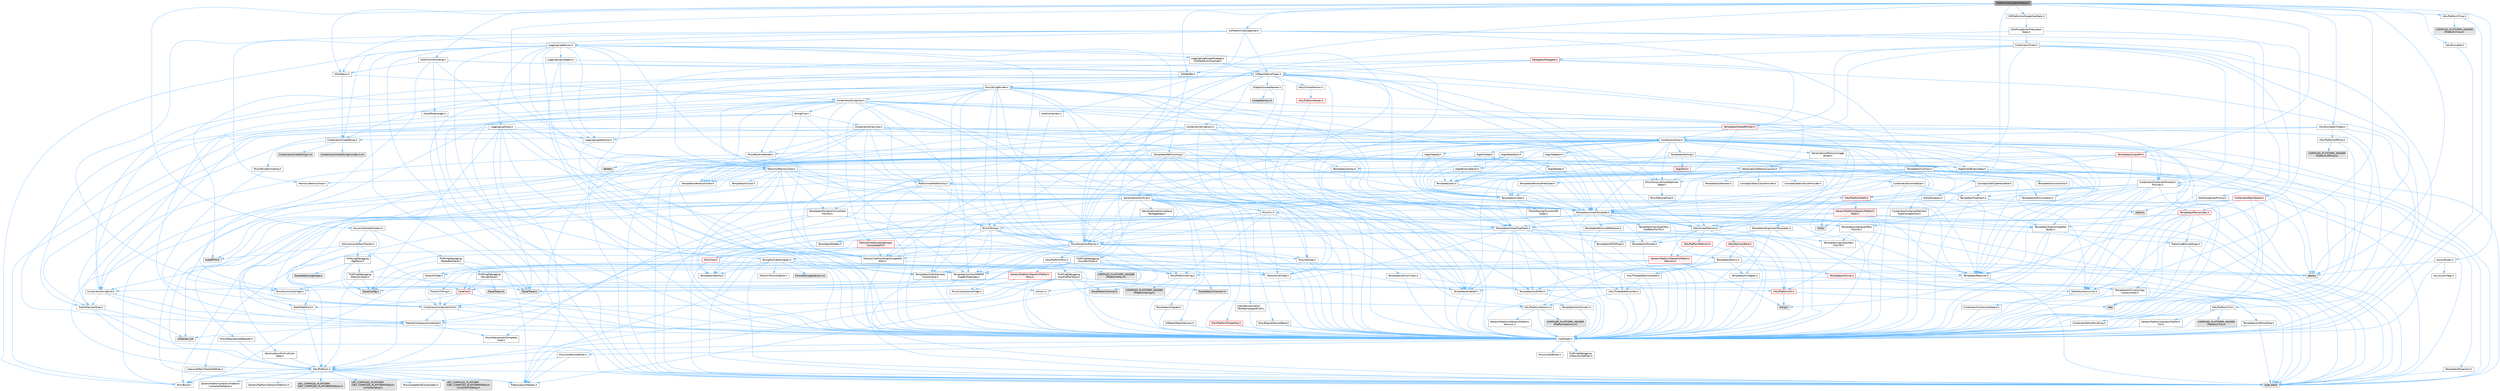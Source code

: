 digraph "PlatformIoDispatcherBase.h"
{
 // INTERACTIVE_SVG=YES
 // LATEX_PDF_SIZE
  bgcolor="transparent";
  edge [fontname=Helvetica,fontsize=10,labelfontname=Helvetica,labelfontsize=10];
  node [fontname=Helvetica,fontsize=10,shape=box,height=0.2,width=0.4];
  Node1 [id="Node000001",label="PlatformIoDispatcherBase.h",height=0.2,width=0.4,color="gray40", fillcolor="grey60", style="filled", fontcolor="black",tooltip=" "];
  Node1 -> Node2 [id="edge1_Node000001_Node000002",color="steelblue1",style="solid",tooltip=" "];
  Node2 [id="Node000002",label="Async/InheritedContext.h",height=0.2,width=0.4,color="grey40", fillcolor="white", style="filled",URL="$dc/d6a/InheritedContext_8h.html",tooltip=" "];
  Node2 -> Node3 [id="edge2_Node000002_Node000003",color="steelblue1",style="solid",tooltip=" "];
  Node3 [id="Node000003",label="HAL/LowLevelMemTracker.h",height=0.2,width=0.4,color="grey40", fillcolor="white", style="filled",URL="$d0/d14/LowLevelMemTracker_8h.html",tooltip=" "];
  Node3 -> Node4 [id="edge3_Node000003_Node000004",color="steelblue1",style="solid",tooltip=" "];
  Node4 [id="Node000004",label="CoreTypes.h",height=0.2,width=0.4,color="grey40", fillcolor="white", style="filled",URL="$dc/dec/CoreTypes_8h.html",tooltip=" "];
  Node4 -> Node5 [id="edge4_Node000004_Node000005",color="steelblue1",style="solid",tooltip=" "];
  Node5 [id="Node000005",label="HAL/Platform.h",height=0.2,width=0.4,color="grey40", fillcolor="white", style="filled",URL="$d9/dd0/Platform_8h.html",tooltip=" "];
  Node5 -> Node6 [id="edge5_Node000005_Node000006",color="steelblue1",style="solid",tooltip=" "];
  Node6 [id="Node000006",label="Misc/Build.h",height=0.2,width=0.4,color="grey40", fillcolor="white", style="filled",URL="$d3/dbb/Build_8h.html",tooltip=" "];
  Node5 -> Node7 [id="edge6_Node000005_Node000007",color="steelblue1",style="solid",tooltip=" "];
  Node7 [id="Node000007",label="Misc/LargeWorldCoordinates.h",height=0.2,width=0.4,color="grey40", fillcolor="white", style="filled",URL="$d2/dcb/LargeWorldCoordinates_8h.html",tooltip=" "];
  Node5 -> Node8 [id="edge7_Node000005_Node000008",color="steelblue1",style="solid",tooltip=" "];
  Node8 [id="Node000008",label="type_traits",height=0.2,width=0.4,color="grey60", fillcolor="#E0E0E0", style="filled",tooltip=" "];
  Node5 -> Node9 [id="edge8_Node000005_Node000009",color="steelblue1",style="solid",tooltip=" "];
  Node9 [id="Node000009",label="PreprocessorHelpers.h",height=0.2,width=0.4,color="grey40", fillcolor="white", style="filled",URL="$db/ddb/PreprocessorHelpers_8h.html",tooltip=" "];
  Node5 -> Node10 [id="edge9_Node000005_Node000010",color="steelblue1",style="solid",tooltip=" "];
  Node10 [id="Node000010",label="UBT_COMPILED_PLATFORM\l/UBT_COMPILED_PLATFORMPlatform\lCompilerPreSetup.h",height=0.2,width=0.4,color="grey60", fillcolor="#E0E0E0", style="filled",tooltip=" "];
  Node5 -> Node11 [id="edge10_Node000005_Node000011",color="steelblue1",style="solid",tooltip=" "];
  Node11 [id="Node000011",label="GenericPlatform/GenericPlatform\lCompilerPreSetup.h",height=0.2,width=0.4,color="grey40", fillcolor="white", style="filled",URL="$d9/dc8/GenericPlatformCompilerPreSetup_8h.html",tooltip=" "];
  Node5 -> Node12 [id="edge11_Node000005_Node000012",color="steelblue1",style="solid",tooltip=" "];
  Node12 [id="Node000012",label="GenericPlatform/GenericPlatform.h",height=0.2,width=0.4,color="grey40", fillcolor="white", style="filled",URL="$d6/d84/GenericPlatform_8h.html",tooltip=" "];
  Node5 -> Node13 [id="edge12_Node000005_Node000013",color="steelblue1",style="solid",tooltip=" "];
  Node13 [id="Node000013",label="UBT_COMPILED_PLATFORM\l/UBT_COMPILED_PLATFORMPlatform.h",height=0.2,width=0.4,color="grey60", fillcolor="#E0E0E0", style="filled",tooltip=" "];
  Node5 -> Node14 [id="edge13_Node000005_Node000014",color="steelblue1",style="solid",tooltip=" "];
  Node14 [id="Node000014",label="UBT_COMPILED_PLATFORM\l/UBT_COMPILED_PLATFORMPlatform\lCompilerSetup.h",height=0.2,width=0.4,color="grey60", fillcolor="#E0E0E0", style="filled",tooltip=" "];
  Node4 -> Node15 [id="edge14_Node000004_Node000015",color="steelblue1",style="solid",tooltip=" "];
  Node15 [id="Node000015",label="ProfilingDebugging\l/UMemoryDefines.h",height=0.2,width=0.4,color="grey40", fillcolor="white", style="filled",URL="$d2/da2/UMemoryDefines_8h.html",tooltip=" "];
  Node4 -> Node16 [id="edge15_Node000004_Node000016",color="steelblue1",style="solid",tooltip=" "];
  Node16 [id="Node000016",label="Misc/CoreMiscDefines.h",height=0.2,width=0.4,color="grey40", fillcolor="white", style="filled",URL="$da/d38/CoreMiscDefines_8h.html",tooltip=" "];
  Node16 -> Node5 [id="edge16_Node000016_Node000005",color="steelblue1",style="solid",tooltip=" "];
  Node16 -> Node9 [id="edge17_Node000016_Node000009",color="steelblue1",style="solid",tooltip=" "];
  Node4 -> Node17 [id="edge18_Node000004_Node000017",color="steelblue1",style="solid",tooltip=" "];
  Node17 [id="Node000017",label="Misc/CoreDefines.h",height=0.2,width=0.4,color="grey40", fillcolor="white", style="filled",URL="$d3/dd2/CoreDefines_8h.html",tooltip=" "];
  Node3 -> Node18 [id="edge19_Node000003_Node000018",color="steelblue1",style="solid",tooltip=" "];
  Node18 [id="Node000018",label="LowLevelMemTrackerDefines.h",height=0.2,width=0.4,color="grey40", fillcolor="white", style="filled",URL="$d0/d28/LowLevelMemTrackerDefines_8h.html",tooltip=" "];
  Node18 -> Node6 [id="edge20_Node000018_Node000006",color="steelblue1",style="solid",tooltip=" "];
  Node3 -> Node19 [id="edge21_Node000003_Node000019",color="steelblue1",style="solid",tooltip=" "];
  Node19 [id="Node000019",label="ProfilingDebugging\l/TagTrace.h",height=0.2,width=0.4,color="grey40", fillcolor="white", style="filled",URL="$de/d56/TagTrace_8h.html",tooltip=" "];
  Node19 -> Node4 [id="edge22_Node000019_Node000004",color="steelblue1",style="solid",tooltip=" "];
  Node19 -> Node20 [id="edge23_Node000019_Node000020",color="steelblue1",style="solid",tooltip=" "];
  Node20 [id="Node000020",label="ProfilingDebugging\l/MemoryTrace.h",height=0.2,width=0.4,color="grey40", fillcolor="white", style="filled",URL="$da/dd7/MemoryTrace_8h.html",tooltip=" "];
  Node20 -> Node5 [id="edge24_Node000020_Node000005",color="steelblue1",style="solid",tooltip=" "];
  Node20 -> Node21 [id="edge25_Node000020_Node000021",color="steelblue1",style="solid",tooltip=" "];
  Node21 [id="Node000021",label="Misc/EnumClassFlags.h",height=0.2,width=0.4,color="grey40", fillcolor="white", style="filled",URL="$d8/de7/EnumClassFlags_8h.html",tooltip=" "];
  Node20 -> Node22 [id="edge26_Node000020_Node000022",color="steelblue1",style="solid",tooltip=" "];
  Node22 [id="Node000022",label="Trace/Config.h",height=0.2,width=0.4,color="grey60", fillcolor="#E0E0E0", style="filled",tooltip=" "];
  Node20 -> Node23 [id="edge27_Node000020_Node000023",color="steelblue1",style="solid",tooltip=" "];
  Node23 [id="Node000023",label="Trace/Trace.h",height=0.2,width=0.4,color="grey60", fillcolor="#E0E0E0", style="filled",tooltip=" "];
  Node19 -> Node22 [id="edge28_Node000019_Node000022",color="steelblue1",style="solid",tooltip=" "];
  Node19 -> Node24 [id="edge29_Node000019_Node000024",color="steelblue1",style="solid",tooltip=" "];
  Node24 [id="Node000024",label="Trace/Detail/LogScope.h",height=0.2,width=0.4,color="grey60", fillcolor="#E0E0E0", style="filled",tooltip=" "];
  Node3 -> Node25 [id="edge30_Node000003_Node000025",color="steelblue1",style="solid",tooltip=" "];
  Node25 [id="Node000025",label="AutoRTFM.h",height=0.2,width=0.4,color="grey60", fillcolor="#E0E0E0", style="filled",tooltip=" "];
  Node2 -> Node26 [id="edge31_Node000002_Node000026",color="steelblue1",style="solid",tooltip=" "];
  Node26 [id="Node000026",label="ProfilingDebugging\l/MetadataTrace.h",height=0.2,width=0.4,color="grey40", fillcolor="white", style="filled",URL="$de/d19/MetadataTrace_8h.html",tooltip=" "];
  Node26 -> Node27 [id="edge32_Node000026_Node000027",color="steelblue1",style="solid",tooltip=" "];
  Node27 [id="Node000027",label="ProfilingDebugging\l/StringsTrace.h",height=0.2,width=0.4,color="grey40", fillcolor="white", style="filled",URL="$df/d06/StringsTrace_8h.html",tooltip=" "];
  Node27 -> Node28 [id="edge33_Node000027_Node000028",color="steelblue1",style="solid",tooltip=" "];
  Node28 [id="Node000028",label="CoreFwd.h",height=0.2,width=0.4,color="red", fillcolor="#FFF0F0", style="filled",URL="$d1/d1e/CoreFwd_8h.html",tooltip=" "];
  Node28 -> Node4 [id="edge34_Node000028_Node000004",color="steelblue1",style="solid",tooltip=" "];
  Node28 -> Node29 [id="edge35_Node000028_Node000029",color="steelblue1",style="solid",tooltip=" "];
  Node29 [id="Node000029",label="Containers/ContainersFwd.h",height=0.2,width=0.4,color="grey40", fillcolor="white", style="filled",URL="$d4/d0a/ContainersFwd_8h.html",tooltip=" "];
  Node29 -> Node5 [id="edge36_Node000029_Node000005",color="steelblue1",style="solid",tooltip=" "];
  Node29 -> Node4 [id="edge37_Node000029_Node000004",color="steelblue1",style="solid",tooltip=" "];
  Node29 -> Node30 [id="edge38_Node000029_Node000030",color="steelblue1",style="solid",tooltip=" "];
  Node30 [id="Node000030",label="Traits/IsContiguousContainer.h",height=0.2,width=0.4,color="grey40", fillcolor="white", style="filled",URL="$d5/d3c/IsContiguousContainer_8h.html",tooltip=" "];
  Node30 -> Node4 [id="edge39_Node000030_Node000004",color="steelblue1",style="solid",tooltip=" "];
  Node30 -> Node31 [id="edge40_Node000030_Node000031",color="steelblue1",style="solid",tooltip=" "];
  Node31 [id="Node000031",label="Misc/StaticAssertComplete\lType.h",height=0.2,width=0.4,color="grey40", fillcolor="white", style="filled",URL="$d5/d4e/StaticAssertCompleteType_8h.html",tooltip=" "];
  Node30 -> Node32 [id="edge41_Node000030_Node000032",color="steelblue1",style="solid",tooltip=" "];
  Node32 [id="Node000032",label="initializer_list",height=0.2,width=0.4,color="grey60", fillcolor="#E0E0E0", style="filled",tooltip=" "];
  Node28 -> Node33 [id="edge42_Node000028_Node000033",color="steelblue1",style="solid",tooltip=" "];
  Node33 [id="Node000033",label="Math/MathFwd.h",height=0.2,width=0.4,color="grey40", fillcolor="white", style="filled",URL="$d2/d10/MathFwd_8h.html",tooltip=" "];
  Node33 -> Node5 [id="edge43_Node000033_Node000005",color="steelblue1",style="solid",tooltip=" "];
  Node27 -> Node23 [id="edge44_Node000027_Node000023",color="steelblue1",style="solid",tooltip=" "];
  Node27 -> Node35 [id="edge45_Node000027_Node000035",color="steelblue1",style="solid",tooltip=" "];
  Node35 [id="Node000035",label="Trace/Trace.inl",height=0.2,width=0.4,color="grey60", fillcolor="#E0E0E0", style="filled",tooltip=" "];
  Node26 -> Node22 [id="edge46_Node000026_Node000022",color="steelblue1",style="solid",tooltip=" "];
  Node26 -> Node23 [id="edge47_Node000026_Node000023",color="steelblue1",style="solid",tooltip=" "];
  Node2 -> Node19 [id="edge48_Node000002_Node000019",color="steelblue1",style="solid",tooltip=" "];
  Node1 -> Node36 [id="edge49_Node000001_Node000036",color="steelblue1",style="solid",tooltip=" "];
  Node36 [id="Node000036",label="Async/Mutex.h",height=0.2,width=0.4,color="grey40", fillcolor="white", style="filled",URL="$de/db1/Mutex_8h.html",tooltip=" "];
  Node36 -> Node37 [id="edge50_Node000036_Node000037",color="steelblue1",style="solid",tooltip=" "];
  Node37 [id="Node000037",label="Async/LockTags.h",height=0.2,width=0.4,color="grey40", fillcolor="white", style="filled",URL="$d6/d40/LockTags_8h.html",tooltip=" "];
  Node36 -> Node4 [id="edge51_Node000036_Node000004",color="steelblue1",style="solid",tooltip=" "];
  Node36 -> Node38 [id="edge52_Node000036_Node000038",color="steelblue1",style="solid",tooltip=" "];
  Node38 [id="Node000038",label="atomic",height=0.2,width=0.4,color="grey60", fillcolor="#E0E0E0", style="filled",tooltip=" "];
  Node1 -> Node39 [id="edge53_Node000001_Node000039",color="steelblue1",style="solid",tooltip=" "];
  Node39 [id="Node000039",label="HAL/PlatformTime.h",height=0.2,width=0.4,color="grey40", fillcolor="white", style="filled",URL="$de/d9f/PlatformTime_8h.html",tooltip=" "];
  Node39 -> Node4 [id="edge54_Node000039_Node000004",color="steelblue1",style="solid",tooltip=" "];
  Node39 -> Node40 [id="edge55_Node000039_Node000040",color="steelblue1",style="solid",tooltip=" "];
  Node40 [id="Node000040",label="COMPILED_PLATFORM_HEADER\l(PlatformTime.h)",height=0.2,width=0.4,color="grey60", fillcolor="#E0E0E0", style="filled",tooltip=" "];
  Node1 -> Node41 [id="edge56_Node000001_Node000041",color="steelblue1",style="solid",tooltip=" "];
  Node41 [id="Node000041",label="HAL/Runnable.h",height=0.2,width=0.4,color="grey40", fillcolor="white", style="filled",URL="$d2/d66/Runnable_8h.html",tooltip=" "];
  Node41 -> Node4 [id="edge57_Node000041_Node000004",color="steelblue1",style="solid",tooltip=" "];
  Node1 -> Node42 [id="edge58_Node000001_Node000042",color="steelblue1",style="solid",tooltip=" "];
  Node42 [id="Node000042",label="HAL/RunnableThread.h",height=0.2,width=0.4,color="grey40", fillcolor="white", style="filled",URL="$dd/d6a/RunnableThread_8h.html",tooltip=" "];
  Node42 -> Node4 [id="edge59_Node000042_Node000004",color="steelblue1",style="solid",tooltip=" "];
  Node42 -> Node43 [id="edge60_Node000042_Node000043",color="steelblue1",style="solid",tooltip=" "];
  Node43 [id="Node000043",label="Containers/Array.h",height=0.2,width=0.4,color="grey40", fillcolor="white", style="filled",URL="$df/dd0/Array_8h.html",tooltip=" "];
  Node43 -> Node4 [id="edge61_Node000043_Node000004",color="steelblue1",style="solid",tooltip=" "];
  Node43 -> Node44 [id="edge62_Node000043_Node000044",color="steelblue1",style="solid",tooltip=" "];
  Node44 [id="Node000044",label="Misc/AssertionMacros.h",height=0.2,width=0.4,color="grey40", fillcolor="white", style="filled",URL="$d0/dfa/AssertionMacros_8h.html",tooltip=" "];
  Node44 -> Node4 [id="edge63_Node000044_Node000004",color="steelblue1",style="solid",tooltip=" "];
  Node44 -> Node5 [id="edge64_Node000044_Node000005",color="steelblue1",style="solid",tooltip=" "];
  Node44 -> Node45 [id="edge65_Node000044_Node000045",color="steelblue1",style="solid",tooltip=" "];
  Node45 [id="Node000045",label="HAL/PlatformMisc.h",height=0.2,width=0.4,color="grey40", fillcolor="white", style="filled",URL="$d0/df5/PlatformMisc_8h.html",tooltip=" "];
  Node45 -> Node4 [id="edge66_Node000045_Node000004",color="steelblue1",style="solid",tooltip=" "];
  Node45 -> Node46 [id="edge67_Node000045_Node000046",color="steelblue1",style="solid",tooltip=" "];
  Node46 [id="Node000046",label="GenericPlatform/GenericPlatform\lMisc.h",height=0.2,width=0.4,color="red", fillcolor="#FFF0F0", style="filled",URL="$db/d9a/GenericPlatformMisc_8h.html",tooltip=" "];
  Node46 -> Node47 [id="edge68_Node000046_Node000047",color="steelblue1",style="solid",tooltip=" "];
  Node47 [id="Node000047",label="Containers/StringFwd.h",height=0.2,width=0.4,color="grey40", fillcolor="white", style="filled",URL="$df/d37/StringFwd_8h.html",tooltip=" "];
  Node47 -> Node4 [id="edge69_Node000047_Node000004",color="steelblue1",style="solid",tooltip=" "];
  Node47 -> Node48 [id="edge70_Node000047_Node000048",color="steelblue1",style="solid",tooltip=" "];
  Node48 [id="Node000048",label="Traits/ElementType.h",height=0.2,width=0.4,color="grey40", fillcolor="white", style="filled",URL="$d5/d4f/ElementType_8h.html",tooltip=" "];
  Node48 -> Node5 [id="edge71_Node000048_Node000005",color="steelblue1",style="solid",tooltip=" "];
  Node48 -> Node32 [id="edge72_Node000048_Node000032",color="steelblue1",style="solid",tooltip=" "];
  Node48 -> Node8 [id="edge73_Node000048_Node000008",color="steelblue1",style="solid",tooltip=" "];
  Node47 -> Node30 [id="edge74_Node000047_Node000030",color="steelblue1",style="solid",tooltip=" "];
  Node46 -> Node28 [id="edge75_Node000046_Node000028",color="steelblue1",style="solid",tooltip=" "];
  Node46 -> Node4 [id="edge76_Node000046_Node000004",color="steelblue1",style="solid",tooltip=" "];
  Node46 -> Node50 [id="edge77_Node000046_Node000050",color="steelblue1",style="solid",tooltip=" "];
  Node50 [id="Node000050",label="HAL/PlatformCrt.h",height=0.2,width=0.4,color="red", fillcolor="#FFF0F0", style="filled",URL="$d8/d75/PlatformCrt_8h.html",tooltip=" "];
  Node50 -> Node51 [id="edge78_Node000050_Node000051",color="steelblue1",style="solid",tooltip=" "];
  Node51 [id="Node000051",label="new",height=0.2,width=0.4,color="grey60", fillcolor="#E0E0E0", style="filled",tooltip=" "];
  Node50 -> Node59 [id="edge79_Node000050_Node000059",color="steelblue1",style="solid",tooltip=" "];
  Node59 [id="Node000059",label="string.h",height=0.2,width=0.4,color="grey60", fillcolor="#E0E0E0", style="filled",tooltip=" "];
  Node46 -> Node60 [id="edge80_Node000046_Node000060",color="steelblue1",style="solid",tooltip=" "];
  Node60 [id="Node000060",label="Math/NumericLimits.h",height=0.2,width=0.4,color="grey40", fillcolor="white", style="filled",URL="$df/d1b/NumericLimits_8h.html",tooltip=" "];
  Node60 -> Node4 [id="edge81_Node000060_Node000004",color="steelblue1",style="solid",tooltip=" "];
  Node46 -> Node61 [id="edge82_Node000046_Node000061",color="steelblue1",style="solid",tooltip=" "];
  Node61 [id="Node000061",label="Misc/CompressionFlags.h",height=0.2,width=0.4,color="grey40", fillcolor="white", style="filled",URL="$d9/d76/CompressionFlags_8h.html",tooltip=" "];
  Node46 -> Node21 [id="edge83_Node000046_Node000021",color="steelblue1",style="solid",tooltip=" "];
  Node45 -> Node64 [id="edge84_Node000045_Node000064",color="steelblue1",style="solid",tooltip=" "];
  Node64 [id="Node000064",label="COMPILED_PLATFORM_HEADER\l(PlatformMisc.h)",height=0.2,width=0.4,color="grey60", fillcolor="#E0E0E0", style="filled",tooltip=" "];
  Node45 -> Node65 [id="edge85_Node000045_Node000065",color="steelblue1",style="solid",tooltip=" "];
  Node65 [id="Node000065",label="ProfilingDebugging\l/CpuProfilerTrace.h",height=0.2,width=0.4,color="grey40", fillcolor="white", style="filled",URL="$da/dcb/CpuProfilerTrace_8h.html",tooltip=" "];
  Node65 -> Node4 [id="edge86_Node000065_Node000004",color="steelblue1",style="solid",tooltip=" "];
  Node65 -> Node29 [id="edge87_Node000065_Node000029",color="steelblue1",style="solid",tooltip=" "];
  Node65 -> Node66 [id="edge88_Node000065_Node000066",color="steelblue1",style="solid",tooltip=" "];
  Node66 [id="Node000066",label="HAL/PlatformAtomics.h",height=0.2,width=0.4,color="grey40", fillcolor="white", style="filled",URL="$d3/d36/PlatformAtomics_8h.html",tooltip=" "];
  Node66 -> Node4 [id="edge89_Node000066_Node000004",color="steelblue1",style="solid",tooltip=" "];
  Node66 -> Node67 [id="edge90_Node000066_Node000067",color="steelblue1",style="solid",tooltip=" "];
  Node67 [id="Node000067",label="GenericPlatform/GenericPlatform\lAtomics.h",height=0.2,width=0.4,color="grey40", fillcolor="white", style="filled",URL="$da/d72/GenericPlatformAtomics_8h.html",tooltip=" "];
  Node67 -> Node4 [id="edge91_Node000067_Node000004",color="steelblue1",style="solid",tooltip=" "];
  Node66 -> Node68 [id="edge92_Node000066_Node000068",color="steelblue1",style="solid",tooltip=" "];
  Node68 [id="Node000068",label="COMPILED_PLATFORM_HEADER\l(PlatformAtomics.h)",height=0.2,width=0.4,color="grey60", fillcolor="#E0E0E0", style="filled",tooltip=" "];
  Node65 -> Node9 [id="edge93_Node000065_Node000009",color="steelblue1",style="solid",tooltip=" "];
  Node65 -> Node6 [id="edge94_Node000065_Node000006",color="steelblue1",style="solid",tooltip=" "];
  Node65 -> Node22 [id="edge95_Node000065_Node000022",color="steelblue1",style="solid",tooltip=" "];
  Node65 -> Node69 [id="edge96_Node000065_Node000069",color="steelblue1",style="solid",tooltip=" "];
  Node69 [id="Node000069",label="Trace/Detail/Channel.h",height=0.2,width=0.4,color="grey60", fillcolor="#E0E0E0", style="filled",tooltip=" "];
  Node65 -> Node70 [id="edge97_Node000065_Node000070",color="steelblue1",style="solid",tooltip=" "];
  Node70 [id="Node000070",label="Trace/Detail/Channel.inl",height=0.2,width=0.4,color="grey60", fillcolor="#E0E0E0", style="filled",tooltip=" "];
  Node65 -> Node23 [id="edge98_Node000065_Node000023",color="steelblue1",style="solid",tooltip=" "];
  Node44 -> Node9 [id="edge99_Node000044_Node000009",color="steelblue1",style="solid",tooltip=" "];
  Node44 -> Node71 [id="edge100_Node000044_Node000071",color="steelblue1",style="solid",tooltip=" "];
  Node71 [id="Node000071",label="Templates/EnableIf.h",height=0.2,width=0.4,color="grey40", fillcolor="white", style="filled",URL="$d7/d60/EnableIf_8h.html",tooltip=" "];
  Node71 -> Node4 [id="edge101_Node000071_Node000004",color="steelblue1",style="solid",tooltip=" "];
  Node44 -> Node72 [id="edge102_Node000044_Node000072",color="steelblue1",style="solid",tooltip=" "];
  Node72 [id="Node000072",label="Templates/IsArrayOrRefOf\lTypeByPredicate.h",height=0.2,width=0.4,color="grey40", fillcolor="white", style="filled",URL="$d6/da1/IsArrayOrRefOfTypeByPredicate_8h.html",tooltip=" "];
  Node72 -> Node4 [id="edge103_Node000072_Node000004",color="steelblue1",style="solid",tooltip=" "];
  Node44 -> Node73 [id="edge104_Node000044_Node000073",color="steelblue1",style="solid",tooltip=" "];
  Node73 [id="Node000073",label="Templates/IsValidVariadic\lFunctionArg.h",height=0.2,width=0.4,color="grey40", fillcolor="white", style="filled",URL="$d0/dc8/IsValidVariadicFunctionArg_8h.html",tooltip=" "];
  Node73 -> Node4 [id="edge105_Node000073_Node000004",color="steelblue1",style="solid",tooltip=" "];
  Node73 -> Node74 [id="edge106_Node000073_Node000074",color="steelblue1",style="solid",tooltip=" "];
  Node74 [id="Node000074",label="IsEnum.h",height=0.2,width=0.4,color="grey40", fillcolor="white", style="filled",URL="$d4/de5/IsEnum_8h.html",tooltip=" "];
  Node73 -> Node8 [id="edge107_Node000073_Node000008",color="steelblue1",style="solid",tooltip=" "];
  Node44 -> Node75 [id="edge108_Node000044_Node000075",color="steelblue1",style="solid",tooltip=" "];
  Node75 [id="Node000075",label="Traits/IsCharEncodingCompatible\lWith.h",height=0.2,width=0.4,color="grey40", fillcolor="white", style="filled",URL="$df/dd1/IsCharEncodingCompatibleWith_8h.html",tooltip=" "];
  Node75 -> Node8 [id="edge109_Node000075_Node000008",color="steelblue1",style="solid",tooltip=" "];
  Node75 -> Node76 [id="edge110_Node000075_Node000076",color="steelblue1",style="solid",tooltip=" "];
  Node76 [id="Node000076",label="Traits/IsCharType.h",height=0.2,width=0.4,color="grey40", fillcolor="white", style="filled",URL="$db/d51/IsCharType_8h.html",tooltip=" "];
  Node76 -> Node4 [id="edge111_Node000076_Node000004",color="steelblue1",style="solid",tooltip=" "];
  Node44 -> Node77 [id="edge112_Node000044_Node000077",color="steelblue1",style="solid",tooltip=" "];
  Node77 [id="Node000077",label="Misc/VarArgs.h",height=0.2,width=0.4,color="grey40", fillcolor="white", style="filled",URL="$d5/d6f/VarArgs_8h.html",tooltip=" "];
  Node77 -> Node4 [id="edge113_Node000077_Node000004",color="steelblue1",style="solid",tooltip=" "];
  Node44 -> Node78 [id="edge114_Node000044_Node000078",color="steelblue1",style="solid",tooltip=" "];
  Node78 [id="Node000078",label="String/FormatStringSan.h",height=0.2,width=0.4,color="grey40", fillcolor="white", style="filled",URL="$d3/d8b/FormatStringSan_8h.html",tooltip=" "];
  Node78 -> Node8 [id="edge115_Node000078_Node000008",color="steelblue1",style="solid",tooltip=" "];
  Node78 -> Node4 [id="edge116_Node000078_Node000004",color="steelblue1",style="solid",tooltip=" "];
  Node78 -> Node79 [id="edge117_Node000078_Node000079",color="steelblue1",style="solid",tooltip=" "];
  Node79 [id="Node000079",label="Templates/Requires.h",height=0.2,width=0.4,color="grey40", fillcolor="white", style="filled",URL="$dc/d96/Requires_8h.html",tooltip=" "];
  Node79 -> Node71 [id="edge118_Node000079_Node000071",color="steelblue1",style="solid",tooltip=" "];
  Node79 -> Node8 [id="edge119_Node000079_Node000008",color="steelblue1",style="solid",tooltip=" "];
  Node78 -> Node80 [id="edge120_Node000078_Node000080",color="steelblue1",style="solid",tooltip=" "];
  Node80 [id="Node000080",label="Templates/Identity.h",height=0.2,width=0.4,color="grey40", fillcolor="white", style="filled",URL="$d0/dd5/Identity_8h.html",tooltip=" "];
  Node78 -> Node73 [id="edge121_Node000078_Node000073",color="steelblue1",style="solid",tooltip=" "];
  Node78 -> Node76 [id="edge122_Node000078_Node000076",color="steelblue1",style="solid",tooltip=" "];
  Node78 -> Node81 [id="edge123_Node000078_Node000081",color="steelblue1",style="solid",tooltip=" "];
  Node81 [id="Node000081",label="Traits/IsTEnumAsByte.h",height=0.2,width=0.4,color="grey40", fillcolor="white", style="filled",URL="$d1/de6/IsTEnumAsByte_8h.html",tooltip=" "];
  Node78 -> Node82 [id="edge124_Node000078_Node000082",color="steelblue1",style="solid",tooltip=" "];
  Node82 [id="Node000082",label="Traits/IsTString.h",height=0.2,width=0.4,color="grey40", fillcolor="white", style="filled",URL="$d0/df8/IsTString_8h.html",tooltip=" "];
  Node82 -> Node29 [id="edge125_Node000082_Node000029",color="steelblue1",style="solid",tooltip=" "];
  Node78 -> Node29 [id="edge126_Node000078_Node000029",color="steelblue1",style="solid",tooltip=" "];
  Node78 -> Node83 [id="edge127_Node000078_Node000083",color="steelblue1",style="solid",tooltip=" "];
  Node83 [id="Node000083",label="FormatStringSanErrors.inl",height=0.2,width=0.4,color="grey60", fillcolor="#E0E0E0", style="filled",tooltip=" "];
  Node44 -> Node38 [id="edge128_Node000044_Node000038",color="steelblue1",style="solid",tooltip=" "];
  Node43 -> Node84 [id="edge129_Node000043_Node000084",color="steelblue1",style="solid",tooltip=" "];
  Node84 [id="Node000084",label="Misc/IntrusiveUnsetOptional\lState.h",height=0.2,width=0.4,color="grey40", fillcolor="white", style="filled",URL="$d2/d0a/IntrusiveUnsetOptionalState_8h.html",tooltip=" "];
  Node84 -> Node85 [id="edge130_Node000084_Node000085",color="steelblue1",style="solid",tooltip=" "];
  Node85 [id="Node000085",label="Misc/OptionalFwd.h",height=0.2,width=0.4,color="grey40", fillcolor="white", style="filled",URL="$dc/d50/OptionalFwd_8h.html",tooltip=" "];
  Node43 -> Node86 [id="edge131_Node000043_Node000086",color="steelblue1",style="solid",tooltip=" "];
  Node86 [id="Node000086",label="Misc/ReverseIterate.h",height=0.2,width=0.4,color="grey40", fillcolor="white", style="filled",URL="$db/de3/ReverseIterate_8h.html",tooltip=" "];
  Node86 -> Node5 [id="edge132_Node000086_Node000005",color="steelblue1",style="solid",tooltip=" "];
  Node86 -> Node87 [id="edge133_Node000086_Node000087",color="steelblue1",style="solid",tooltip=" "];
  Node87 [id="Node000087",label="iterator",height=0.2,width=0.4,color="grey60", fillcolor="#E0E0E0", style="filled",tooltip=" "];
  Node43 -> Node88 [id="edge134_Node000043_Node000088",color="steelblue1",style="solid",tooltip=" "];
  Node88 [id="Node000088",label="HAL/UnrealMemory.h",height=0.2,width=0.4,color="grey40", fillcolor="white", style="filled",URL="$d9/d96/UnrealMemory_8h.html",tooltip=" "];
  Node88 -> Node4 [id="edge135_Node000088_Node000004",color="steelblue1",style="solid",tooltip=" "];
  Node88 -> Node89 [id="edge136_Node000088_Node000089",color="steelblue1",style="solid",tooltip=" "];
  Node89 [id="Node000089",label="GenericPlatform/GenericPlatform\lMemory.h",height=0.2,width=0.4,color="red", fillcolor="#FFF0F0", style="filled",URL="$dd/d22/GenericPlatformMemory_8h.html",tooltip=" "];
  Node89 -> Node28 [id="edge137_Node000089_Node000028",color="steelblue1",style="solid",tooltip=" "];
  Node89 -> Node4 [id="edge138_Node000089_Node000004",color="steelblue1",style="solid",tooltip=" "];
  Node89 -> Node90 [id="edge139_Node000089_Node000090",color="steelblue1",style="solid",tooltip=" "];
  Node90 [id="Node000090",label="HAL/PlatformString.h",height=0.2,width=0.4,color="grey40", fillcolor="white", style="filled",URL="$db/db5/PlatformString_8h.html",tooltip=" "];
  Node90 -> Node4 [id="edge140_Node000090_Node000004",color="steelblue1",style="solid",tooltip=" "];
  Node90 -> Node91 [id="edge141_Node000090_Node000091",color="steelblue1",style="solid",tooltip=" "];
  Node91 [id="Node000091",label="COMPILED_PLATFORM_HEADER\l(PlatformString.h)",height=0.2,width=0.4,color="grey60", fillcolor="#E0E0E0", style="filled",tooltip=" "];
  Node89 -> Node59 [id="edge142_Node000089_Node000059",color="steelblue1",style="solid",tooltip=" "];
  Node88 -> Node92 [id="edge143_Node000088_Node000092",color="steelblue1",style="solid",tooltip=" "];
  Node92 [id="Node000092",label="HAL/MemoryBase.h",height=0.2,width=0.4,color="red", fillcolor="#FFF0F0", style="filled",URL="$d6/d9f/MemoryBase_8h.html",tooltip=" "];
  Node92 -> Node4 [id="edge144_Node000092_Node000004",color="steelblue1",style="solid",tooltip=" "];
  Node92 -> Node66 [id="edge145_Node000092_Node000066",color="steelblue1",style="solid",tooltip=" "];
  Node92 -> Node50 [id="edge146_Node000092_Node000050",color="steelblue1",style="solid",tooltip=" "];
  Node92 -> Node96 [id="edge147_Node000092_Node000096",color="steelblue1",style="solid",tooltip=" "];
  Node96 [id="Node000096",label="Templates/Atomic.h",height=0.2,width=0.4,color="grey40", fillcolor="white", style="filled",URL="$d3/d91/Atomic_8h.html",tooltip=" "];
  Node96 -> Node97 [id="edge148_Node000096_Node000097",color="steelblue1",style="solid",tooltip=" "];
  Node97 [id="Node000097",label="HAL/ThreadSafeCounter.h",height=0.2,width=0.4,color="grey40", fillcolor="white", style="filled",URL="$dc/dc9/ThreadSafeCounter_8h.html",tooltip=" "];
  Node97 -> Node4 [id="edge149_Node000097_Node000004",color="steelblue1",style="solid",tooltip=" "];
  Node97 -> Node66 [id="edge150_Node000097_Node000066",color="steelblue1",style="solid",tooltip=" "];
  Node96 -> Node98 [id="edge151_Node000096_Node000098",color="steelblue1",style="solid",tooltip=" "];
  Node98 [id="Node000098",label="HAL/ThreadSafeCounter64.h",height=0.2,width=0.4,color="grey40", fillcolor="white", style="filled",URL="$d0/d12/ThreadSafeCounter64_8h.html",tooltip=" "];
  Node98 -> Node4 [id="edge152_Node000098_Node000004",color="steelblue1",style="solid",tooltip=" "];
  Node98 -> Node97 [id="edge153_Node000098_Node000097",color="steelblue1",style="solid",tooltip=" "];
  Node96 -> Node99 [id="edge154_Node000096_Node000099",color="steelblue1",style="solid",tooltip=" "];
  Node99 [id="Node000099",label="Templates/IsIntegral.h",height=0.2,width=0.4,color="grey40", fillcolor="white", style="filled",URL="$da/d64/IsIntegral_8h.html",tooltip=" "];
  Node99 -> Node4 [id="edge155_Node000099_Node000004",color="steelblue1",style="solid",tooltip=" "];
  Node96 -> Node100 [id="edge156_Node000096_Node000100",color="steelblue1",style="solid",tooltip=" "];
  Node100 [id="Node000100",label="Templates/IsTrivial.h",height=0.2,width=0.4,color="red", fillcolor="#FFF0F0", style="filled",URL="$da/d4c/IsTrivial_8h.html",tooltip=" "];
  Node100 -> Node101 [id="edge157_Node000100_Node000101",color="steelblue1",style="solid",tooltip=" "];
  Node101 [id="Node000101",label="Templates/AndOrNot.h",height=0.2,width=0.4,color="grey40", fillcolor="white", style="filled",URL="$db/d0a/AndOrNot_8h.html",tooltip=" "];
  Node101 -> Node4 [id="edge158_Node000101_Node000004",color="steelblue1",style="solid",tooltip=" "];
  Node100 -> Node102 [id="edge159_Node000100_Node000102",color="steelblue1",style="solid",tooltip=" "];
  Node102 [id="Node000102",label="Templates/IsTriviallyCopy\lConstructible.h",height=0.2,width=0.4,color="grey40", fillcolor="white", style="filled",URL="$d3/d78/IsTriviallyCopyConstructible_8h.html",tooltip=" "];
  Node102 -> Node4 [id="edge160_Node000102_Node000004",color="steelblue1",style="solid",tooltip=" "];
  Node102 -> Node8 [id="edge161_Node000102_Node000008",color="steelblue1",style="solid",tooltip=" "];
  Node100 -> Node8 [id="edge162_Node000100_Node000008",color="steelblue1",style="solid",tooltip=" "];
  Node96 -> Node104 [id="edge163_Node000096_Node000104",color="steelblue1",style="solid",tooltip=" "];
  Node104 [id="Node000104",label="Traits/IntType.h",height=0.2,width=0.4,color="grey40", fillcolor="white", style="filled",URL="$d7/deb/IntType_8h.html",tooltip=" "];
  Node104 -> Node5 [id="edge164_Node000104_Node000005",color="steelblue1",style="solid",tooltip=" "];
  Node96 -> Node38 [id="edge165_Node000096_Node000038",color="steelblue1",style="solid",tooltip=" "];
  Node88 -> Node105 [id="edge166_Node000088_Node000105",color="steelblue1",style="solid",tooltip=" "];
  Node105 [id="Node000105",label="HAL/PlatformMemory.h",height=0.2,width=0.4,color="red", fillcolor="#FFF0F0", style="filled",URL="$de/d68/PlatformMemory_8h.html",tooltip=" "];
  Node105 -> Node4 [id="edge167_Node000105_Node000004",color="steelblue1",style="solid",tooltip=" "];
  Node105 -> Node89 [id="edge168_Node000105_Node000089",color="steelblue1",style="solid",tooltip=" "];
  Node88 -> Node20 [id="edge169_Node000088_Node000020",color="steelblue1",style="solid",tooltip=" "];
  Node88 -> Node107 [id="edge170_Node000088_Node000107",color="steelblue1",style="solid",tooltip=" "];
  Node107 [id="Node000107",label="Templates/IsPointer.h",height=0.2,width=0.4,color="grey40", fillcolor="white", style="filled",URL="$d7/d05/IsPointer_8h.html",tooltip=" "];
  Node107 -> Node4 [id="edge171_Node000107_Node000004",color="steelblue1",style="solid",tooltip=" "];
  Node43 -> Node108 [id="edge172_Node000043_Node000108",color="steelblue1",style="solid",tooltip=" "];
  Node108 [id="Node000108",label="Templates/UnrealTypeTraits.h",height=0.2,width=0.4,color="grey40", fillcolor="white", style="filled",URL="$d2/d2d/UnrealTypeTraits_8h.html",tooltip=" "];
  Node108 -> Node4 [id="edge173_Node000108_Node000004",color="steelblue1",style="solid",tooltip=" "];
  Node108 -> Node107 [id="edge174_Node000108_Node000107",color="steelblue1",style="solid",tooltip=" "];
  Node108 -> Node44 [id="edge175_Node000108_Node000044",color="steelblue1",style="solid",tooltip=" "];
  Node108 -> Node101 [id="edge176_Node000108_Node000101",color="steelblue1",style="solid",tooltip=" "];
  Node108 -> Node71 [id="edge177_Node000108_Node000071",color="steelblue1",style="solid",tooltip=" "];
  Node108 -> Node109 [id="edge178_Node000108_Node000109",color="steelblue1",style="solid",tooltip=" "];
  Node109 [id="Node000109",label="Templates/IsArithmetic.h",height=0.2,width=0.4,color="grey40", fillcolor="white", style="filled",URL="$d2/d5d/IsArithmetic_8h.html",tooltip=" "];
  Node109 -> Node4 [id="edge179_Node000109_Node000004",color="steelblue1",style="solid",tooltip=" "];
  Node108 -> Node74 [id="edge180_Node000108_Node000074",color="steelblue1",style="solid",tooltip=" "];
  Node108 -> Node110 [id="edge181_Node000108_Node000110",color="steelblue1",style="solid",tooltip=" "];
  Node110 [id="Node000110",label="Templates/Models.h",height=0.2,width=0.4,color="grey40", fillcolor="white", style="filled",URL="$d3/d0c/Models_8h.html",tooltip=" "];
  Node110 -> Node80 [id="edge182_Node000110_Node000080",color="steelblue1",style="solid",tooltip=" "];
  Node108 -> Node111 [id="edge183_Node000108_Node000111",color="steelblue1",style="solid",tooltip=" "];
  Node111 [id="Node000111",label="Templates/IsPODType.h",height=0.2,width=0.4,color="grey40", fillcolor="white", style="filled",URL="$d7/db1/IsPODType_8h.html",tooltip=" "];
  Node111 -> Node4 [id="edge184_Node000111_Node000004",color="steelblue1",style="solid",tooltip=" "];
  Node108 -> Node112 [id="edge185_Node000108_Node000112",color="steelblue1",style="solid",tooltip=" "];
  Node112 [id="Node000112",label="Templates/IsUECoreType.h",height=0.2,width=0.4,color="grey40", fillcolor="white", style="filled",URL="$d1/db8/IsUECoreType_8h.html",tooltip=" "];
  Node112 -> Node4 [id="edge186_Node000112_Node000004",color="steelblue1",style="solid",tooltip=" "];
  Node112 -> Node8 [id="edge187_Node000112_Node000008",color="steelblue1",style="solid",tooltip=" "];
  Node108 -> Node102 [id="edge188_Node000108_Node000102",color="steelblue1",style="solid",tooltip=" "];
  Node43 -> Node113 [id="edge189_Node000043_Node000113",color="steelblue1",style="solid",tooltip=" "];
  Node113 [id="Node000113",label="Templates/UnrealTemplate.h",height=0.2,width=0.4,color="grey40", fillcolor="white", style="filled",URL="$d4/d24/UnrealTemplate_8h.html",tooltip=" "];
  Node113 -> Node4 [id="edge190_Node000113_Node000004",color="steelblue1",style="solid",tooltip=" "];
  Node113 -> Node107 [id="edge191_Node000113_Node000107",color="steelblue1",style="solid",tooltip=" "];
  Node113 -> Node88 [id="edge192_Node000113_Node000088",color="steelblue1",style="solid",tooltip=" "];
  Node113 -> Node114 [id="edge193_Node000113_Node000114",color="steelblue1",style="solid",tooltip=" "];
  Node114 [id="Node000114",label="Templates/CopyQualifiers\lAndRefsFromTo.h",height=0.2,width=0.4,color="grey40", fillcolor="white", style="filled",URL="$d3/db3/CopyQualifiersAndRefsFromTo_8h.html",tooltip=" "];
  Node114 -> Node115 [id="edge194_Node000114_Node000115",color="steelblue1",style="solid",tooltip=" "];
  Node115 [id="Node000115",label="Templates/CopyQualifiers\lFromTo.h",height=0.2,width=0.4,color="grey40", fillcolor="white", style="filled",URL="$d5/db4/CopyQualifiersFromTo_8h.html",tooltip=" "];
  Node113 -> Node108 [id="edge195_Node000113_Node000108",color="steelblue1",style="solid",tooltip=" "];
  Node113 -> Node116 [id="edge196_Node000113_Node000116",color="steelblue1",style="solid",tooltip=" "];
  Node116 [id="Node000116",label="Templates/RemoveReference.h",height=0.2,width=0.4,color="grey40", fillcolor="white", style="filled",URL="$da/dbe/RemoveReference_8h.html",tooltip=" "];
  Node116 -> Node4 [id="edge197_Node000116_Node000004",color="steelblue1",style="solid",tooltip=" "];
  Node113 -> Node79 [id="edge198_Node000113_Node000079",color="steelblue1",style="solid",tooltip=" "];
  Node113 -> Node117 [id="edge199_Node000113_Node000117",color="steelblue1",style="solid",tooltip=" "];
  Node117 [id="Node000117",label="Templates/TypeCompatible\lBytes.h",height=0.2,width=0.4,color="grey40", fillcolor="white", style="filled",URL="$df/d0a/TypeCompatibleBytes_8h.html",tooltip=" "];
  Node117 -> Node4 [id="edge200_Node000117_Node000004",color="steelblue1",style="solid",tooltip=" "];
  Node117 -> Node59 [id="edge201_Node000117_Node000059",color="steelblue1",style="solid",tooltip=" "];
  Node117 -> Node51 [id="edge202_Node000117_Node000051",color="steelblue1",style="solid",tooltip=" "];
  Node117 -> Node8 [id="edge203_Node000117_Node000008",color="steelblue1",style="solid",tooltip=" "];
  Node113 -> Node80 [id="edge204_Node000113_Node000080",color="steelblue1",style="solid",tooltip=" "];
  Node113 -> Node30 [id="edge205_Node000113_Node000030",color="steelblue1",style="solid",tooltip=" "];
  Node113 -> Node118 [id="edge206_Node000113_Node000118",color="steelblue1",style="solid",tooltip=" "];
  Node118 [id="Node000118",label="Traits/UseBitwiseSwap.h",height=0.2,width=0.4,color="grey40", fillcolor="white", style="filled",URL="$db/df3/UseBitwiseSwap_8h.html",tooltip=" "];
  Node118 -> Node4 [id="edge207_Node000118_Node000004",color="steelblue1",style="solid",tooltip=" "];
  Node118 -> Node8 [id="edge208_Node000118_Node000008",color="steelblue1",style="solid",tooltip=" "];
  Node113 -> Node8 [id="edge209_Node000113_Node000008",color="steelblue1",style="solid",tooltip=" "];
  Node43 -> Node119 [id="edge210_Node000043_Node000119",color="steelblue1",style="solid",tooltip=" "];
  Node119 [id="Node000119",label="Containers/AllowShrinking.h",height=0.2,width=0.4,color="grey40", fillcolor="white", style="filled",URL="$d7/d1a/AllowShrinking_8h.html",tooltip=" "];
  Node119 -> Node4 [id="edge211_Node000119_Node000004",color="steelblue1",style="solid",tooltip=" "];
  Node43 -> Node120 [id="edge212_Node000043_Node000120",color="steelblue1",style="solid",tooltip=" "];
  Node120 [id="Node000120",label="Containers/ContainerAllocation\lPolicies.h",height=0.2,width=0.4,color="grey40", fillcolor="white", style="filled",URL="$d7/dff/ContainerAllocationPolicies_8h.html",tooltip=" "];
  Node120 -> Node4 [id="edge213_Node000120_Node000004",color="steelblue1",style="solid",tooltip=" "];
  Node120 -> Node121 [id="edge214_Node000120_Node000121",color="steelblue1",style="solid",tooltip=" "];
  Node121 [id="Node000121",label="Containers/ContainerHelpers.h",height=0.2,width=0.4,color="grey40", fillcolor="white", style="filled",URL="$d7/d33/ContainerHelpers_8h.html",tooltip=" "];
  Node121 -> Node4 [id="edge215_Node000121_Node000004",color="steelblue1",style="solid",tooltip=" "];
  Node120 -> Node120 [id="edge216_Node000120_Node000120",color="steelblue1",style="solid",tooltip=" "];
  Node120 -> Node122 [id="edge217_Node000120_Node000122",color="steelblue1",style="solid",tooltip=" "];
  Node122 [id="Node000122",label="HAL/PlatformMath.h",height=0.2,width=0.4,color="red", fillcolor="#FFF0F0", style="filled",URL="$dc/d53/PlatformMath_8h.html",tooltip=" "];
  Node122 -> Node4 [id="edge218_Node000122_Node000004",color="steelblue1",style="solid",tooltip=" "];
  Node122 -> Node123 [id="edge219_Node000122_Node000123",color="steelblue1",style="solid",tooltip=" "];
  Node123 [id="Node000123",label="GenericPlatform/GenericPlatform\lMath.h",height=0.2,width=0.4,color="red", fillcolor="#FFF0F0", style="filled",URL="$d5/d79/GenericPlatformMath_8h.html",tooltip=" "];
  Node123 -> Node4 [id="edge220_Node000123_Node000004",color="steelblue1",style="solid",tooltip=" "];
  Node123 -> Node29 [id="edge221_Node000123_Node000029",color="steelblue1",style="solid",tooltip=" "];
  Node123 -> Node50 [id="edge222_Node000123_Node000050",color="steelblue1",style="solid",tooltip=" "];
  Node123 -> Node101 [id="edge223_Node000123_Node000101",color="steelblue1",style="solid",tooltip=" "];
  Node123 -> Node108 [id="edge224_Node000123_Node000108",color="steelblue1",style="solid",tooltip=" "];
  Node123 -> Node79 [id="edge225_Node000123_Node000079",color="steelblue1",style="solid",tooltip=" "];
  Node123 -> Node117 [id="edge226_Node000123_Node000117",color="steelblue1",style="solid",tooltip=" "];
  Node123 -> Node128 [id="edge227_Node000123_Node000128",color="steelblue1",style="solid",tooltip=" "];
  Node128 [id="Node000128",label="limits",height=0.2,width=0.4,color="grey60", fillcolor="#E0E0E0", style="filled",tooltip=" "];
  Node123 -> Node8 [id="edge228_Node000123_Node000008",color="steelblue1",style="solid",tooltip=" "];
  Node120 -> Node88 [id="edge229_Node000120_Node000088",color="steelblue1",style="solid",tooltip=" "];
  Node120 -> Node60 [id="edge230_Node000120_Node000060",color="steelblue1",style="solid",tooltip=" "];
  Node120 -> Node44 [id="edge231_Node000120_Node000044",color="steelblue1",style="solid",tooltip=" "];
  Node120 -> Node130 [id="edge232_Node000120_Node000130",color="steelblue1",style="solid",tooltip=" "];
  Node130 [id="Node000130",label="Templates/IsPolymorphic.h",height=0.2,width=0.4,color="grey40", fillcolor="white", style="filled",URL="$dc/d20/IsPolymorphic_8h.html",tooltip=" "];
  Node120 -> Node131 [id="edge233_Node000120_Node000131",color="steelblue1",style="solid",tooltip=" "];
  Node131 [id="Node000131",label="Templates/MemoryOps.h",height=0.2,width=0.4,color="red", fillcolor="#FFF0F0", style="filled",URL="$db/dea/MemoryOps_8h.html",tooltip=" "];
  Node131 -> Node4 [id="edge234_Node000131_Node000004",color="steelblue1",style="solid",tooltip=" "];
  Node131 -> Node88 [id="edge235_Node000131_Node000088",color="steelblue1",style="solid",tooltip=" "];
  Node131 -> Node102 [id="edge236_Node000131_Node000102",color="steelblue1",style="solid",tooltip=" "];
  Node131 -> Node79 [id="edge237_Node000131_Node000079",color="steelblue1",style="solid",tooltip=" "];
  Node131 -> Node108 [id="edge238_Node000131_Node000108",color="steelblue1",style="solid",tooltip=" "];
  Node131 -> Node118 [id="edge239_Node000131_Node000118",color="steelblue1",style="solid",tooltip=" "];
  Node131 -> Node51 [id="edge240_Node000131_Node000051",color="steelblue1",style="solid",tooltip=" "];
  Node131 -> Node8 [id="edge241_Node000131_Node000008",color="steelblue1",style="solid",tooltip=" "];
  Node120 -> Node117 [id="edge242_Node000120_Node000117",color="steelblue1",style="solid",tooltip=" "];
  Node120 -> Node8 [id="edge243_Node000120_Node000008",color="steelblue1",style="solid",tooltip=" "];
  Node43 -> Node132 [id="edge244_Node000043_Node000132",color="steelblue1",style="solid",tooltip=" "];
  Node132 [id="Node000132",label="Containers/ContainerElement\lTypeCompatibility.h",height=0.2,width=0.4,color="grey40", fillcolor="white", style="filled",URL="$df/ddf/ContainerElementTypeCompatibility_8h.html",tooltip=" "];
  Node132 -> Node4 [id="edge245_Node000132_Node000004",color="steelblue1",style="solid",tooltip=" "];
  Node132 -> Node108 [id="edge246_Node000132_Node000108",color="steelblue1",style="solid",tooltip=" "];
  Node43 -> Node133 [id="edge247_Node000043_Node000133",color="steelblue1",style="solid",tooltip=" "];
  Node133 [id="Node000133",label="Serialization/Archive.h",height=0.2,width=0.4,color="grey40", fillcolor="white", style="filled",URL="$d7/d3b/Archive_8h.html",tooltip=" "];
  Node133 -> Node28 [id="edge248_Node000133_Node000028",color="steelblue1",style="solid",tooltip=" "];
  Node133 -> Node4 [id="edge249_Node000133_Node000004",color="steelblue1",style="solid",tooltip=" "];
  Node133 -> Node134 [id="edge250_Node000133_Node000134",color="steelblue1",style="solid",tooltip=" "];
  Node134 [id="Node000134",label="HAL/PlatformProperties.h",height=0.2,width=0.4,color="red", fillcolor="#FFF0F0", style="filled",URL="$d9/db0/PlatformProperties_8h.html",tooltip=" "];
  Node134 -> Node4 [id="edge251_Node000134_Node000004",color="steelblue1",style="solid",tooltip=" "];
  Node133 -> Node137 [id="edge252_Node000133_Node000137",color="steelblue1",style="solid",tooltip=" "];
  Node137 [id="Node000137",label="Internationalization\l/TextNamespaceFwd.h",height=0.2,width=0.4,color="grey40", fillcolor="white", style="filled",URL="$d8/d97/TextNamespaceFwd_8h.html",tooltip=" "];
  Node137 -> Node4 [id="edge253_Node000137_Node000004",color="steelblue1",style="solid",tooltip=" "];
  Node133 -> Node33 [id="edge254_Node000133_Node000033",color="steelblue1",style="solid",tooltip=" "];
  Node133 -> Node44 [id="edge255_Node000133_Node000044",color="steelblue1",style="solid",tooltip=" "];
  Node133 -> Node6 [id="edge256_Node000133_Node000006",color="steelblue1",style="solid",tooltip=" "];
  Node133 -> Node61 [id="edge257_Node000133_Node000061",color="steelblue1",style="solid",tooltip=" "];
  Node133 -> Node138 [id="edge258_Node000133_Node000138",color="steelblue1",style="solid",tooltip=" "];
  Node138 [id="Node000138",label="Misc/EngineVersionBase.h",height=0.2,width=0.4,color="grey40", fillcolor="white", style="filled",URL="$d5/d2b/EngineVersionBase_8h.html",tooltip=" "];
  Node138 -> Node4 [id="edge259_Node000138_Node000004",color="steelblue1",style="solid",tooltip=" "];
  Node133 -> Node77 [id="edge260_Node000133_Node000077",color="steelblue1",style="solid",tooltip=" "];
  Node133 -> Node139 [id="edge261_Node000133_Node000139",color="steelblue1",style="solid",tooltip=" "];
  Node139 [id="Node000139",label="Serialization/ArchiveCook\lData.h",height=0.2,width=0.4,color="grey40", fillcolor="white", style="filled",URL="$dc/db6/ArchiveCookData_8h.html",tooltip=" "];
  Node139 -> Node5 [id="edge262_Node000139_Node000005",color="steelblue1",style="solid",tooltip=" "];
  Node133 -> Node140 [id="edge263_Node000133_Node000140",color="steelblue1",style="solid",tooltip=" "];
  Node140 [id="Node000140",label="Serialization/ArchiveSave\lPackageData.h",height=0.2,width=0.4,color="grey40", fillcolor="white", style="filled",URL="$d1/d37/ArchiveSavePackageData_8h.html",tooltip=" "];
  Node133 -> Node71 [id="edge264_Node000133_Node000071",color="steelblue1",style="solid",tooltip=" "];
  Node133 -> Node72 [id="edge265_Node000133_Node000072",color="steelblue1",style="solid",tooltip=" "];
  Node133 -> Node141 [id="edge266_Node000133_Node000141",color="steelblue1",style="solid",tooltip=" "];
  Node141 [id="Node000141",label="Templates/IsEnumClass.h",height=0.2,width=0.4,color="grey40", fillcolor="white", style="filled",URL="$d7/d15/IsEnumClass_8h.html",tooltip=" "];
  Node141 -> Node4 [id="edge267_Node000141_Node000004",color="steelblue1",style="solid",tooltip=" "];
  Node141 -> Node101 [id="edge268_Node000141_Node000101",color="steelblue1",style="solid",tooltip=" "];
  Node133 -> Node127 [id="edge269_Node000133_Node000127",color="steelblue1",style="solid",tooltip=" "];
  Node127 [id="Node000127",label="Templates/IsSigned.h",height=0.2,width=0.4,color="grey40", fillcolor="white", style="filled",URL="$d8/dd8/IsSigned_8h.html",tooltip=" "];
  Node127 -> Node4 [id="edge270_Node000127_Node000004",color="steelblue1",style="solid",tooltip=" "];
  Node133 -> Node73 [id="edge271_Node000133_Node000073",color="steelblue1",style="solid",tooltip=" "];
  Node133 -> Node113 [id="edge272_Node000133_Node000113",color="steelblue1",style="solid",tooltip=" "];
  Node133 -> Node75 [id="edge273_Node000133_Node000075",color="steelblue1",style="solid",tooltip=" "];
  Node133 -> Node142 [id="edge274_Node000133_Node000142",color="steelblue1",style="solid",tooltip=" "];
  Node142 [id="Node000142",label="UObject/ObjectVersion.h",height=0.2,width=0.4,color="grey40", fillcolor="white", style="filled",URL="$da/d63/ObjectVersion_8h.html",tooltip=" "];
  Node142 -> Node4 [id="edge275_Node000142_Node000004",color="steelblue1",style="solid",tooltip=" "];
  Node43 -> Node143 [id="edge276_Node000043_Node000143",color="steelblue1",style="solid",tooltip=" "];
  Node143 [id="Node000143",label="Serialization/MemoryImage\lWriter.h",height=0.2,width=0.4,color="grey40", fillcolor="white", style="filled",URL="$d0/d08/MemoryImageWriter_8h.html",tooltip=" "];
  Node143 -> Node4 [id="edge277_Node000143_Node000004",color="steelblue1",style="solid",tooltip=" "];
  Node143 -> Node144 [id="edge278_Node000143_Node000144",color="steelblue1",style="solid",tooltip=" "];
  Node144 [id="Node000144",label="Serialization/MemoryLayout.h",height=0.2,width=0.4,color="grey40", fillcolor="white", style="filled",URL="$d7/d66/MemoryLayout_8h.html",tooltip=" "];
  Node144 -> Node145 [id="edge279_Node000144_Node000145",color="steelblue1",style="solid",tooltip=" "];
  Node145 [id="Node000145",label="Concepts/StaticClassProvider.h",height=0.2,width=0.4,color="grey40", fillcolor="white", style="filled",URL="$dd/d83/StaticClassProvider_8h.html",tooltip=" "];
  Node144 -> Node146 [id="edge280_Node000144_Node000146",color="steelblue1",style="solid",tooltip=" "];
  Node146 [id="Node000146",label="Concepts/StaticStructProvider.h",height=0.2,width=0.4,color="grey40", fillcolor="white", style="filled",URL="$d5/d77/StaticStructProvider_8h.html",tooltip=" "];
  Node144 -> Node147 [id="edge281_Node000144_Node000147",color="steelblue1",style="solid",tooltip=" "];
  Node147 [id="Node000147",label="Containers/EnumAsByte.h",height=0.2,width=0.4,color="grey40", fillcolor="white", style="filled",URL="$d6/d9a/EnumAsByte_8h.html",tooltip=" "];
  Node147 -> Node4 [id="edge282_Node000147_Node000004",color="steelblue1",style="solid",tooltip=" "];
  Node147 -> Node111 [id="edge283_Node000147_Node000111",color="steelblue1",style="solid",tooltip=" "];
  Node147 -> Node148 [id="edge284_Node000147_Node000148",color="steelblue1",style="solid",tooltip=" "];
  Node148 [id="Node000148",label="Templates/TypeHash.h",height=0.2,width=0.4,color="grey40", fillcolor="white", style="filled",URL="$d1/d62/TypeHash_8h.html",tooltip=" "];
  Node148 -> Node4 [id="edge285_Node000148_Node000004",color="steelblue1",style="solid",tooltip=" "];
  Node148 -> Node79 [id="edge286_Node000148_Node000079",color="steelblue1",style="solid",tooltip=" "];
  Node148 -> Node149 [id="edge287_Node000148_Node000149",color="steelblue1",style="solid",tooltip=" "];
  Node149 [id="Node000149",label="Misc/Crc.h",height=0.2,width=0.4,color="grey40", fillcolor="white", style="filled",URL="$d4/dd2/Crc_8h.html",tooltip=" "];
  Node149 -> Node4 [id="edge288_Node000149_Node000004",color="steelblue1",style="solid",tooltip=" "];
  Node149 -> Node90 [id="edge289_Node000149_Node000090",color="steelblue1",style="solid",tooltip=" "];
  Node149 -> Node44 [id="edge290_Node000149_Node000044",color="steelblue1",style="solid",tooltip=" "];
  Node149 -> Node150 [id="edge291_Node000149_Node000150",color="steelblue1",style="solid",tooltip=" "];
  Node150 [id="Node000150",label="Misc/CString.h",height=0.2,width=0.4,color="grey40", fillcolor="white", style="filled",URL="$d2/d49/CString_8h.html",tooltip=" "];
  Node150 -> Node4 [id="edge292_Node000150_Node000004",color="steelblue1",style="solid",tooltip=" "];
  Node150 -> Node50 [id="edge293_Node000150_Node000050",color="steelblue1",style="solid",tooltip=" "];
  Node150 -> Node90 [id="edge294_Node000150_Node000090",color="steelblue1",style="solid",tooltip=" "];
  Node150 -> Node44 [id="edge295_Node000150_Node000044",color="steelblue1",style="solid",tooltip=" "];
  Node150 -> Node151 [id="edge296_Node000150_Node000151",color="steelblue1",style="solid",tooltip=" "];
  Node151 [id="Node000151",label="Misc/Char.h",height=0.2,width=0.4,color="red", fillcolor="#FFF0F0", style="filled",URL="$d0/d58/Char_8h.html",tooltip=" "];
  Node151 -> Node4 [id="edge297_Node000151_Node000004",color="steelblue1",style="solid",tooltip=" "];
  Node151 -> Node104 [id="edge298_Node000151_Node000104",color="steelblue1",style="solid",tooltip=" "];
  Node151 -> Node8 [id="edge299_Node000151_Node000008",color="steelblue1",style="solid",tooltip=" "];
  Node150 -> Node77 [id="edge300_Node000150_Node000077",color="steelblue1",style="solid",tooltip=" "];
  Node150 -> Node72 [id="edge301_Node000150_Node000072",color="steelblue1",style="solid",tooltip=" "];
  Node150 -> Node73 [id="edge302_Node000150_Node000073",color="steelblue1",style="solid",tooltip=" "];
  Node150 -> Node75 [id="edge303_Node000150_Node000075",color="steelblue1",style="solid",tooltip=" "];
  Node149 -> Node151 [id="edge304_Node000149_Node000151",color="steelblue1",style="solid",tooltip=" "];
  Node149 -> Node108 [id="edge305_Node000149_Node000108",color="steelblue1",style="solid",tooltip=" "];
  Node149 -> Node76 [id="edge306_Node000149_Node000076",color="steelblue1",style="solid",tooltip=" "];
  Node148 -> Node154 [id="edge307_Node000148_Node000154",color="steelblue1",style="solid",tooltip=" "];
  Node154 [id="Node000154",label="stdint.h",height=0.2,width=0.4,color="grey60", fillcolor="#E0E0E0", style="filled",tooltip=" "];
  Node148 -> Node8 [id="edge308_Node000148_Node000008",color="steelblue1",style="solid",tooltip=" "];
  Node144 -> Node47 [id="edge309_Node000144_Node000047",color="steelblue1",style="solid",tooltip=" "];
  Node144 -> Node88 [id="edge310_Node000144_Node000088",color="steelblue1",style="solid",tooltip=" "];
  Node144 -> Node155 [id="edge311_Node000144_Node000155",color="steelblue1",style="solid",tooltip=" "];
  Node155 [id="Node000155",label="Misc/DelayedAutoRegister.h",height=0.2,width=0.4,color="grey40", fillcolor="white", style="filled",URL="$d1/dda/DelayedAutoRegister_8h.html",tooltip=" "];
  Node155 -> Node5 [id="edge312_Node000155_Node000005",color="steelblue1",style="solid",tooltip=" "];
  Node144 -> Node71 [id="edge313_Node000144_Node000071",color="steelblue1",style="solid",tooltip=" "];
  Node144 -> Node156 [id="edge314_Node000144_Node000156",color="steelblue1",style="solid",tooltip=" "];
  Node156 [id="Node000156",label="Templates/IsAbstract.h",height=0.2,width=0.4,color="grey40", fillcolor="white", style="filled",URL="$d8/db7/IsAbstract_8h.html",tooltip=" "];
  Node144 -> Node130 [id="edge315_Node000144_Node000130",color="steelblue1",style="solid",tooltip=" "];
  Node144 -> Node110 [id="edge316_Node000144_Node000110",color="steelblue1",style="solid",tooltip=" "];
  Node144 -> Node113 [id="edge317_Node000144_Node000113",color="steelblue1",style="solid",tooltip=" "];
  Node43 -> Node157 [id="edge318_Node000043_Node000157",color="steelblue1",style="solid",tooltip=" "];
  Node157 [id="Node000157",label="Algo/Heapify.h",height=0.2,width=0.4,color="grey40", fillcolor="white", style="filled",URL="$d0/d2a/Heapify_8h.html",tooltip=" "];
  Node157 -> Node158 [id="edge319_Node000157_Node000158",color="steelblue1",style="solid",tooltip=" "];
  Node158 [id="Node000158",label="Algo/Impl/BinaryHeap.h",height=0.2,width=0.4,color="grey40", fillcolor="white", style="filled",URL="$d7/da3/Algo_2Impl_2BinaryHeap_8h.html",tooltip=" "];
  Node158 -> Node159 [id="edge320_Node000158_Node000159",color="steelblue1",style="solid",tooltip=" "];
  Node159 [id="Node000159",label="Templates/Invoke.h",height=0.2,width=0.4,color="grey40", fillcolor="white", style="filled",URL="$d7/deb/Invoke_8h.html",tooltip=" "];
  Node159 -> Node4 [id="edge321_Node000159_Node000004",color="steelblue1",style="solid",tooltip=" "];
  Node159 -> Node160 [id="edge322_Node000159_Node000160",color="steelblue1",style="solid",tooltip=" "];
  Node160 [id="Node000160",label="Traits/MemberFunctionPtr\lOuter.h",height=0.2,width=0.4,color="grey40", fillcolor="white", style="filled",URL="$db/da7/MemberFunctionPtrOuter_8h.html",tooltip=" "];
  Node159 -> Node113 [id="edge323_Node000159_Node000113",color="steelblue1",style="solid",tooltip=" "];
  Node159 -> Node8 [id="edge324_Node000159_Node000008",color="steelblue1",style="solid",tooltip=" "];
  Node158 -> Node161 [id="edge325_Node000158_Node000161",color="steelblue1",style="solid",tooltip=" "];
  Node161 [id="Node000161",label="Templates/Projection.h",height=0.2,width=0.4,color="grey40", fillcolor="white", style="filled",URL="$d7/df0/Projection_8h.html",tooltip=" "];
  Node161 -> Node8 [id="edge326_Node000161_Node000008",color="steelblue1",style="solid",tooltip=" "];
  Node158 -> Node162 [id="edge327_Node000158_Node000162",color="steelblue1",style="solid",tooltip=" "];
  Node162 [id="Node000162",label="Templates/ReversePredicate.h",height=0.2,width=0.4,color="grey40", fillcolor="white", style="filled",URL="$d8/d28/ReversePredicate_8h.html",tooltip=" "];
  Node162 -> Node159 [id="edge328_Node000162_Node000159",color="steelblue1",style="solid",tooltip=" "];
  Node162 -> Node113 [id="edge329_Node000162_Node000113",color="steelblue1",style="solid",tooltip=" "];
  Node158 -> Node8 [id="edge330_Node000158_Node000008",color="steelblue1",style="solid",tooltip=" "];
  Node157 -> Node163 [id="edge331_Node000157_Node000163",color="steelblue1",style="solid",tooltip=" "];
  Node163 [id="Node000163",label="Templates/IdentityFunctor.h",height=0.2,width=0.4,color="grey40", fillcolor="white", style="filled",URL="$d7/d2e/IdentityFunctor_8h.html",tooltip=" "];
  Node163 -> Node5 [id="edge332_Node000163_Node000005",color="steelblue1",style="solid",tooltip=" "];
  Node157 -> Node159 [id="edge333_Node000157_Node000159",color="steelblue1",style="solid",tooltip=" "];
  Node157 -> Node164 [id="edge334_Node000157_Node000164",color="steelblue1",style="solid",tooltip=" "];
  Node164 [id="Node000164",label="Templates/Less.h",height=0.2,width=0.4,color="grey40", fillcolor="white", style="filled",URL="$de/dc8/Less_8h.html",tooltip=" "];
  Node164 -> Node4 [id="edge335_Node000164_Node000004",color="steelblue1",style="solid",tooltip=" "];
  Node164 -> Node113 [id="edge336_Node000164_Node000113",color="steelblue1",style="solid",tooltip=" "];
  Node157 -> Node113 [id="edge337_Node000157_Node000113",color="steelblue1",style="solid",tooltip=" "];
  Node43 -> Node165 [id="edge338_Node000043_Node000165",color="steelblue1",style="solid",tooltip=" "];
  Node165 [id="Node000165",label="Algo/HeapSort.h",height=0.2,width=0.4,color="grey40", fillcolor="white", style="filled",URL="$d3/d92/HeapSort_8h.html",tooltip=" "];
  Node165 -> Node158 [id="edge339_Node000165_Node000158",color="steelblue1",style="solid",tooltip=" "];
  Node165 -> Node163 [id="edge340_Node000165_Node000163",color="steelblue1",style="solid",tooltip=" "];
  Node165 -> Node164 [id="edge341_Node000165_Node000164",color="steelblue1",style="solid",tooltip=" "];
  Node165 -> Node113 [id="edge342_Node000165_Node000113",color="steelblue1",style="solid",tooltip=" "];
  Node43 -> Node166 [id="edge343_Node000043_Node000166",color="steelblue1",style="solid",tooltip=" "];
  Node166 [id="Node000166",label="Algo/IsHeap.h",height=0.2,width=0.4,color="grey40", fillcolor="white", style="filled",URL="$de/d32/IsHeap_8h.html",tooltip=" "];
  Node166 -> Node158 [id="edge344_Node000166_Node000158",color="steelblue1",style="solid",tooltip=" "];
  Node166 -> Node163 [id="edge345_Node000166_Node000163",color="steelblue1",style="solid",tooltip=" "];
  Node166 -> Node159 [id="edge346_Node000166_Node000159",color="steelblue1",style="solid",tooltip=" "];
  Node166 -> Node164 [id="edge347_Node000166_Node000164",color="steelblue1",style="solid",tooltip=" "];
  Node166 -> Node113 [id="edge348_Node000166_Node000113",color="steelblue1",style="solid",tooltip=" "];
  Node43 -> Node158 [id="edge349_Node000043_Node000158",color="steelblue1",style="solid",tooltip=" "];
  Node43 -> Node167 [id="edge350_Node000043_Node000167",color="steelblue1",style="solid",tooltip=" "];
  Node167 [id="Node000167",label="Algo/StableSort.h",height=0.2,width=0.4,color="grey40", fillcolor="white", style="filled",URL="$d7/d3c/StableSort_8h.html",tooltip=" "];
  Node167 -> Node168 [id="edge351_Node000167_Node000168",color="steelblue1",style="solid",tooltip=" "];
  Node168 [id="Node000168",label="Algo/BinarySearch.h",height=0.2,width=0.4,color="grey40", fillcolor="white", style="filled",URL="$db/db4/BinarySearch_8h.html",tooltip=" "];
  Node168 -> Node163 [id="edge352_Node000168_Node000163",color="steelblue1",style="solid",tooltip=" "];
  Node168 -> Node159 [id="edge353_Node000168_Node000159",color="steelblue1",style="solid",tooltip=" "];
  Node168 -> Node164 [id="edge354_Node000168_Node000164",color="steelblue1",style="solid",tooltip=" "];
  Node167 -> Node169 [id="edge355_Node000167_Node000169",color="steelblue1",style="solid",tooltip=" "];
  Node169 [id="Node000169",label="Algo/Rotate.h",height=0.2,width=0.4,color="grey40", fillcolor="white", style="filled",URL="$dd/da7/Rotate_8h.html",tooltip=" "];
  Node169 -> Node113 [id="edge356_Node000169_Node000113",color="steelblue1",style="solid",tooltip=" "];
  Node167 -> Node163 [id="edge357_Node000167_Node000163",color="steelblue1",style="solid",tooltip=" "];
  Node167 -> Node159 [id="edge358_Node000167_Node000159",color="steelblue1",style="solid",tooltip=" "];
  Node167 -> Node164 [id="edge359_Node000167_Node000164",color="steelblue1",style="solid",tooltip=" "];
  Node167 -> Node113 [id="edge360_Node000167_Node000113",color="steelblue1",style="solid",tooltip=" "];
  Node43 -> Node170 [id="edge361_Node000043_Node000170",color="steelblue1",style="solid",tooltip=" "];
  Node170 [id="Node000170",label="Concepts/GetTypeHashable.h",height=0.2,width=0.4,color="grey40", fillcolor="white", style="filled",URL="$d3/da2/GetTypeHashable_8h.html",tooltip=" "];
  Node170 -> Node4 [id="edge362_Node000170_Node000004",color="steelblue1",style="solid",tooltip=" "];
  Node170 -> Node148 [id="edge363_Node000170_Node000148",color="steelblue1",style="solid",tooltip=" "];
  Node43 -> Node163 [id="edge364_Node000043_Node000163",color="steelblue1",style="solid",tooltip=" "];
  Node43 -> Node159 [id="edge365_Node000043_Node000159",color="steelblue1",style="solid",tooltip=" "];
  Node43 -> Node164 [id="edge366_Node000043_Node000164",color="steelblue1",style="solid",tooltip=" "];
  Node43 -> Node171 [id="edge367_Node000043_Node000171",color="steelblue1",style="solid",tooltip=" "];
  Node171 [id="Node000171",label="Templates/LosesQualifiers\lFromTo.h",height=0.2,width=0.4,color="grey40", fillcolor="white", style="filled",URL="$d2/db3/LosesQualifiersFromTo_8h.html",tooltip=" "];
  Node171 -> Node115 [id="edge368_Node000171_Node000115",color="steelblue1",style="solid",tooltip=" "];
  Node171 -> Node8 [id="edge369_Node000171_Node000008",color="steelblue1",style="solid",tooltip=" "];
  Node43 -> Node79 [id="edge370_Node000043_Node000079",color="steelblue1",style="solid",tooltip=" "];
  Node43 -> Node172 [id="edge371_Node000043_Node000172",color="steelblue1",style="solid",tooltip=" "];
  Node172 [id="Node000172",label="Templates/Sorting.h",height=0.2,width=0.4,color="grey40", fillcolor="white", style="filled",URL="$d3/d9e/Sorting_8h.html",tooltip=" "];
  Node172 -> Node4 [id="edge372_Node000172_Node000004",color="steelblue1",style="solid",tooltip=" "];
  Node172 -> Node168 [id="edge373_Node000172_Node000168",color="steelblue1",style="solid",tooltip=" "];
  Node172 -> Node173 [id="edge374_Node000172_Node000173",color="steelblue1",style="solid",tooltip=" "];
  Node173 [id="Node000173",label="Algo/Sort.h",height=0.2,width=0.4,color="red", fillcolor="#FFF0F0", style="filled",URL="$d1/d87/Sort_8h.html",tooltip=" "];
  Node172 -> Node122 [id="edge375_Node000172_Node000122",color="steelblue1",style="solid",tooltip=" "];
  Node172 -> Node164 [id="edge376_Node000172_Node000164",color="steelblue1",style="solid",tooltip=" "];
  Node43 -> Node176 [id="edge377_Node000043_Node000176",color="steelblue1",style="solid",tooltip=" "];
  Node176 [id="Node000176",label="Templates/AlignmentTemplates.h",height=0.2,width=0.4,color="grey40", fillcolor="white", style="filled",URL="$dd/d32/AlignmentTemplates_8h.html",tooltip=" "];
  Node176 -> Node4 [id="edge378_Node000176_Node000004",color="steelblue1",style="solid",tooltip=" "];
  Node176 -> Node99 [id="edge379_Node000176_Node000099",color="steelblue1",style="solid",tooltip=" "];
  Node176 -> Node107 [id="edge380_Node000176_Node000107",color="steelblue1",style="solid",tooltip=" "];
  Node43 -> Node48 [id="edge381_Node000043_Node000048",color="steelblue1",style="solid",tooltip=" "];
  Node43 -> Node128 [id="edge382_Node000043_Node000128",color="steelblue1",style="solid",tooltip=" "];
  Node43 -> Node8 [id="edge383_Node000043_Node000008",color="steelblue1",style="solid",tooltip=" "];
  Node42 -> Node177 [id="edge384_Node000042_Node000177",color="steelblue1",style="solid",tooltip=" "];
  Node177 [id="Node000177",label="Containers/UnrealString.h",height=0.2,width=0.4,color="grey40", fillcolor="white", style="filled",URL="$d5/dba/UnrealString_8h.html",tooltip=" "];
  Node177 -> Node178 [id="edge385_Node000177_Node000178",color="steelblue1",style="solid",tooltip=" "];
  Node178 [id="Node000178",label="Containers/UnrealStringIncludes.h.inl",height=0.2,width=0.4,color="grey60", fillcolor="#E0E0E0", style="filled",tooltip=" "];
  Node177 -> Node179 [id="edge386_Node000177_Node000179",color="steelblue1",style="solid",tooltip=" "];
  Node179 [id="Node000179",label="Containers/UnrealString.h.inl",height=0.2,width=0.4,color="grey60", fillcolor="#E0E0E0", style="filled",tooltip=" "];
  Node177 -> Node180 [id="edge387_Node000177_Node000180",color="steelblue1",style="solid",tooltip=" "];
  Node180 [id="Node000180",label="Misc/StringFormatArg.h",height=0.2,width=0.4,color="grey40", fillcolor="white", style="filled",URL="$d2/d16/StringFormatArg_8h.html",tooltip=" "];
  Node180 -> Node29 [id="edge388_Node000180_Node000029",color="steelblue1",style="solid",tooltip=" "];
  Node42 -> Node181 [id="edge389_Node000042_Node000181",color="steelblue1",style="solid",tooltip=" "];
  Node181 [id="Node000181",label="HAL/PlatformTLS.h",height=0.2,width=0.4,color="grey40", fillcolor="white", style="filled",URL="$d0/def/PlatformTLS_8h.html",tooltip=" "];
  Node181 -> Node4 [id="edge390_Node000181_Node000004",color="steelblue1",style="solid",tooltip=" "];
  Node181 -> Node182 [id="edge391_Node000181_Node000182",color="steelblue1",style="solid",tooltip=" "];
  Node182 [id="Node000182",label="GenericPlatform/GenericPlatform\lTLS.h",height=0.2,width=0.4,color="grey40", fillcolor="white", style="filled",URL="$d3/d3c/GenericPlatformTLS_8h.html",tooltip=" "];
  Node182 -> Node4 [id="edge392_Node000182_Node000004",color="steelblue1",style="solid",tooltip=" "];
  Node181 -> Node183 [id="edge393_Node000181_Node000183",color="steelblue1",style="solid",tooltip=" "];
  Node183 [id="Node000183",label="COMPILED_PLATFORM_HEADER\l(PlatformTLS.h)",height=0.2,width=0.4,color="grey60", fillcolor="#E0E0E0", style="filled",tooltip=" "];
  Node42 -> Node184 [id="edge394_Node000042_Node000184",color="steelblue1",style="solid",tooltip=" "];
  Node184 [id="Node000184",label="HAL/PlatformAffinity.h",height=0.2,width=0.4,color="grey40", fillcolor="white", style="filled",URL="$d5/dc5/PlatformAffinity_8h.html",tooltip=" "];
  Node184 -> Node4 [id="edge395_Node000184_Node000004",color="steelblue1",style="solid",tooltip=" "];
  Node184 -> Node185 [id="edge396_Node000184_Node000185",color="steelblue1",style="solid",tooltip=" "];
  Node185 [id="Node000185",label="COMPILED_PLATFORM_HEADER\l(PlatformAffinity.h)",height=0.2,width=0.4,color="grey60", fillcolor="#E0E0E0", style="filled",tooltip=" "];
  Node1 -> Node186 [id="edge397_Node000001_Node000186",color="steelblue1",style="solid",tooltip=" "];
  Node186 [id="Node000186",label="IO/IoAllocators.h",height=0.2,width=0.4,color="grey40", fillcolor="white", style="filled",URL="$d0/d51/IoAllocators_8h.html",tooltip=" "];
  Node186 -> Node117 [id="edge398_Node000186_Node000117",color="steelblue1",style="solid",tooltip=" "];
  Node186 -> Node113 [id="edge399_Node000186_Node000113",color="steelblue1",style="solid",tooltip=" "];
  Node1 -> Node187 [id="edge400_Node000001_Node000187",color="steelblue1",style="solid",tooltip=" "];
  Node187 [id="Node000187",label="IO/IoBuffer.h",height=0.2,width=0.4,color="grey40", fillcolor="white", style="filled",URL="$d7/dde/IoBuffer_8h.html",tooltip=" "];
  Node187 -> Node188 [id="edge401_Node000187_Node000188",color="steelblue1",style="solid",tooltip=" "];
  Node188 [id="Node000188",label="Memory/MemoryView.h",height=0.2,width=0.4,color="grey40", fillcolor="white", style="filled",URL="$db/d99/MemoryView_8h.html",tooltip=" "];
  Node188 -> Node4 [id="edge402_Node000188_Node000004",color="steelblue1",style="solid",tooltip=" "];
  Node188 -> Node90 [id="edge403_Node000188_Node000090",color="steelblue1",style="solid",tooltip=" "];
  Node188 -> Node60 [id="edge404_Node000188_Node000060",color="steelblue1",style="solid",tooltip=" "];
  Node188 -> Node175 [id="edge405_Node000188_Node000175",color="steelblue1",style="solid",tooltip=" "];
  Node175 [id="Node000175",label="Math/UnrealMathUtility.h",height=0.2,width=0.4,color="grey40", fillcolor="white", style="filled",URL="$db/db8/UnrealMathUtility_8h.html",tooltip=" "];
  Node175 -> Node4 [id="edge406_Node000175_Node000004",color="steelblue1",style="solid",tooltip=" "];
  Node175 -> Node44 [id="edge407_Node000175_Node000044",color="steelblue1",style="solid",tooltip=" "];
  Node175 -> Node122 [id="edge408_Node000175_Node000122",color="steelblue1",style="solid",tooltip=" "];
  Node175 -> Node33 [id="edge409_Node000175_Node000033",color="steelblue1",style="solid",tooltip=" "];
  Node175 -> Node80 [id="edge410_Node000175_Node000080",color="steelblue1",style="solid",tooltip=" "];
  Node175 -> Node79 [id="edge411_Node000175_Node000079",color="steelblue1",style="solid",tooltip=" "];
  Node188 -> Node189 [id="edge412_Node000188_Node000189",color="steelblue1",style="solid",tooltip=" "];
  Node189 [id="Node000189",label="Memory/MemoryFwd.h",height=0.2,width=0.4,color="grey40", fillcolor="white", style="filled",URL="$df/d72/MemoryFwd_8h.html",tooltip=" "];
  Node188 -> Node101 [id="edge413_Node000188_Node000101",color="steelblue1",style="solid",tooltip=" "];
  Node188 -> Node71 [id="edge414_Node000188_Node000071",color="steelblue1",style="solid",tooltip=" "];
  Node188 -> Node80 [id="edge415_Node000188_Node000080",color="steelblue1",style="solid",tooltip=" "];
  Node188 -> Node190 [id="edge416_Node000188_Node000190",color="steelblue1",style="solid",tooltip=" "];
  Node190 [id="Node000190",label="Templates/IsConst.h",height=0.2,width=0.4,color="grey40", fillcolor="white", style="filled",URL="$dc/dde/IsConst_8h.html",tooltip=" "];
  Node188 -> Node191 [id="edge417_Node000188_Node000191",color="steelblue1",style="solid",tooltip=" "];
  Node191 [id="Node000191",label="Templates/PointerIsConvertible\lFromTo.h",height=0.2,width=0.4,color="grey40", fillcolor="white", style="filled",URL="$d6/d65/PointerIsConvertibleFromTo_8h.html",tooltip=" "];
  Node191 -> Node4 [id="edge418_Node000191_Node000004",color="steelblue1",style="solid",tooltip=" "];
  Node191 -> Node31 [id="edge419_Node000191_Node000031",color="steelblue1",style="solid",tooltip=" "];
  Node191 -> Node171 [id="edge420_Node000191_Node000171",color="steelblue1",style="solid",tooltip=" "];
  Node191 -> Node8 [id="edge421_Node000191_Node000008",color="steelblue1",style="solid",tooltip=" "];
  Node188 -> Node113 [id="edge422_Node000188_Node000113",color="steelblue1",style="solid",tooltip=" "];
  Node188 -> Node30 [id="edge423_Node000188_Node000030",color="steelblue1",style="solid",tooltip=" "];
  Node188 -> Node32 [id="edge424_Node000188_Node000032",color="steelblue1",style="solid",tooltip=" "];
  Node187 -> Node192 [id="edge425_Node000187_Node000192",color="steelblue1",style="solid",tooltip=" "];
  Node192 [id="Node000192",label="Templates/RefCounting.h",height=0.2,width=0.4,color="grey40", fillcolor="white", style="filled",URL="$d4/d7e/RefCounting_8h.html",tooltip=" "];
  Node192 -> Node4 [id="edge426_Node000192_Node000004",color="steelblue1",style="solid",tooltip=" "];
  Node192 -> Node25 [id="edge427_Node000192_Node000025",color="steelblue1",style="solid",tooltip=" "];
  Node192 -> Node66 [id="edge428_Node000192_Node000066",color="steelblue1",style="solid",tooltip=" "];
  Node192 -> Node9 [id="edge429_Node000192_Node000009",color="steelblue1",style="solid",tooltip=" "];
  Node192 -> Node97 [id="edge430_Node000192_Node000097",color="steelblue1",style="solid",tooltip=" "];
  Node192 -> Node44 [id="edge431_Node000192_Node000044",color="steelblue1",style="solid",tooltip=" "];
  Node192 -> Node6 [id="edge432_Node000192_Node000006",color="steelblue1",style="solid",tooltip=" "];
  Node192 -> Node133 [id="edge433_Node000192_Node000133",color="steelblue1",style="solid",tooltip=" "];
  Node192 -> Node144 [id="edge434_Node000192_Node000144",color="steelblue1",style="solid",tooltip=" "];
  Node192 -> Node79 [id="edge435_Node000192_Node000079",color="steelblue1",style="solid",tooltip=" "];
  Node192 -> Node148 [id="edge436_Node000192_Node000148",color="steelblue1",style="solid",tooltip=" "];
  Node192 -> Node113 [id="edge437_Node000192_Node000113",color="steelblue1",style="solid",tooltip=" "];
  Node192 -> Node38 [id="edge438_Node000192_Node000038",color="steelblue1",style="solid",tooltip=" "];
  Node192 -> Node8 [id="edge439_Node000192_Node000008",color="steelblue1",style="solid",tooltip=" "];
  Node1 -> Node193 [id="edge440_Node000001_Node000193",color="steelblue1",style="solid",tooltip=" "];
  Node193 [id="Node000193",label="IO/IoChunkEncoding.h",height=0.2,width=0.4,color="grey40", fillcolor="white", style="filled",URL="$d9/d87/IoChunkEncoding_8h.html",tooltip=" "];
  Node193 -> Node194 [id="edge441_Node000193_Node000194",color="steelblue1",style="solid",tooltip=" "];
  Node194 [id="Node000194",label="IO/IoOffsetLength.h",height=0.2,width=0.4,color="grey40", fillcolor="white", style="filled",URL="$d2/d52/IoOffsetLength_8h.html",tooltip=" "];
  Node194 -> Node4 [id="edge442_Node000194_Node000004",color="steelblue1",style="solid",tooltip=" "];
  Node193 -> Node195 [id="edge443_Node000193_Node000195",color="steelblue1",style="solid",tooltip=" "];
  Node195 [id="Node000195",label="IO/IoStatus.h",height=0.2,width=0.4,color="grey40", fillcolor="white", style="filled",URL="$d8/dcf/IoStatus_8h.html",tooltip=" "];
  Node195 -> Node196 [id="edge444_Node000195_Node000196",color="steelblue1",style="solid",tooltip=" "];
  Node196 [id="Node000196",label="Containers/StringView.h",height=0.2,width=0.4,color="grey40", fillcolor="white", style="filled",URL="$dd/dea/StringView_8h.html",tooltip=" "];
  Node196 -> Node4 [id="edge445_Node000196_Node000004",color="steelblue1",style="solid",tooltip=" "];
  Node196 -> Node47 [id="edge446_Node000196_Node000047",color="steelblue1",style="solid",tooltip=" "];
  Node196 -> Node88 [id="edge447_Node000196_Node000088",color="steelblue1",style="solid",tooltip=" "];
  Node196 -> Node60 [id="edge448_Node000196_Node000060",color="steelblue1",style="solid",tooltip=" "];
  Node196 -> Node175 [id="edge449_Node000196_Node000175",color="steelblue1",style="solid",tooltip=" "];
  Node196 -> Node149 [id="edge450_Node000196_Node000149",color="steelblue1",style="solid",tooltip=" "];
  Node196 -> Node150 [id="edge451_Node000196_Node000150",color="steelblue1",style="solid",tooltip=" "];
  Node196 -> Node86 [id="edge452_Node000196_Node000086",color="steelblue1",style="solid",tooltip=" "];
  Node196 -> Node197 [id="edge453_Node000196_Node000197",color="steelblue1",style="solid",tooltip=" "];
  Node197 [id="Node000197",label="String/Find.h",height=0.2,width=0.4,color="grey40", fillcolor="white", style="filled",URL="$d7/dda/String_2Find_8h.html",tooltip=" "];
  Node197 -> Node198 [id="edge454_Node000197_Node000198",color="steelblue1",style="solid",tooltip=" "];
  Node198 [id="Node000198",label="Containers/ArrayView.h",height=0.2,width=0.4,color="grey40", fillcolor="white", style="filled",URL="$d7/df4/ArrayView_8h.html",tooltip=" "];
  Node198 -> Node4 [id="edge455_Node000198_Node000004",color="steelblue1",style="solid",tooltip=" "];
  Node198 -> Node29 [id="edge456_Node000198_Node000029",color="steelblue1",style="solid",tooltip=" "];
  Node198 -> Node44 [id="edge457_Node000198_Node000044",color="steelblue1",style="solid",tooltip=" "];
  Node198 -> Node86 [id="edge458_Node000198_Node000086",color="steelblue1",style="solid",tooltip=" "];
  Node198 -> Node84 [id="edge459_Node000198_Node000084",color="steelblue1",style="solid",tooltip=" "];
  Node198 -> Node159 [id="edge460_Node000198_Node000159",color="steelblue1",style="solid",tooltip=" "];
  Node198 -> Node108 [id="edge461_Node000198_Node000108",color="steelblue1",style="solid",tooltip=" "];
  Node198 -> Node48 [id="edge462_Node000198_Node000048",color="steelblue1",style="solid",tooltip=" "];
  Node198 -> Node43 [id="edge463_Node000198_Node000043",color="steelblue1",style="solid",tooltip=" "];
  Node198 -> Node175 [id="edge464_Node000198_Node000175",color="steelblue1",style="solid",tooltip=" "];
  Node198 -> Node8 [id="edge465_Node000198_Node000008",color="steelblue1",style="solid",tooltip=" "];
  Node197 -> Node29 [id="edge466_Node000197_Node000029",color="steelblue1",style="solid",tooltip=" "];
  Node197 -> Node47 [id="edge467_Node000197_Node000047",color="steelblue1",style="solid",tooltip=" "];
  Node197 -> Node4 [id="edge468_Node000197_Node000004",color="steelblue1",style="solid",tooltip=" "];
  Node197 -> Node150 [id="edge469_Node000197_Node000150",color="steelblue1",style="solid",tooltip=" "];
  Node196 -> Node79 [id="edge470_Node000196_Node000079",color="steelblue1",style="solid",tooltip=" "];
  Node196 -> Node113 [id="edge471_Node000196_Node000113",color="steelblue1",style="solid",tooltip=" "];
  Node196 -> Node48 [id="edge472_Node000196_Node000048",color="steelblue1",style="solid",tooltip=" "];
  Node196 -> Node75 [id="edge473_Node000196_Node000075",color="steelblue1",style="solid",tooltip=" "];
  Node196 -> Node76 [id="edge474_Node000196_Node000076",color="steelblue1",style="solid",tooltip=" "];
  Node196 -> Node30 [id="edge475_Node000196_Node000030",color="steelblue1",style="solid",tooltip=" "];
  Node196 -> Node8 [id="edge476_Node000196_Node000008",color="steelblue1",style="solid",tooltip=" "];
  Node195 -> Node177 [id="edge477_Node000195_Node000177",color="steelblue1",style="solid",tooltip=" "];
  Node193 -> Node188 [id="edge478_Node000193_Node000188",color="steelblue1",style="solid",tooltip=" "];
  Node193 -> Node21 [id="edge479_Node000193_Node000021",color="steelblue1",style="solid",tooltip=" "];
  Node193 -> Node199 [id="edge480_Node000193_Node000199",color="steelblue1",style="solid",tooltip=" "];
  Node199 [id="Node000199",label="Templates/Function.h",height=0.2,width=0.4,color="grey40", fillcolor="white", style="filled",URL="$df/df5/Function_8h.html",tooltip=" "];
  Node199 -> Node4 [id="edge481_Node000199_Node000004",color="steelblue1",style="solid",tooltip=" "];
  Node199 -> Node44 [id="edge482_Node000199_Node000044",color="steelblue1",style="solid",tooltip=" "];
  Node199 -> Node84 [id="edge483_Node000199_Node000084",color="steelblue1",style="solid",tooltip=" "];
  Node199 -> Node88 [id="edge484_Node000199_Node000088",color="steelblue1",style="solid",tooltip=" "];
  Node199 -> Node200 [id="edge485_Node000199_Node000200",color="steelblue1",style="solid",tooltip=" "];
  Node200 [id="Node000200",label="Templates/FunctionFwd.h",height=0.2,width=0.4,color="grey40", fillcolor="white", style="filled",URL="$d6/d54/FunctionFwd_8h.html",tooltip=" "];
  Node199 -> Node108 [id="edge486_Node000199_Node000108",color="steelblue1",style="solid",tooltip=" "];
  Node199 -> Node159 [id="edge487_Node000199_Node000159",color="steelblue1",style="solid",tooltip=" "];
  Node199 -> Node113 [id="edge488_Node000199_Node000113",color="steelblue1",style="solid",tooltip=" "];
  Node199 -> Node79 [id="edge489_Node000199_Node000079",color="steelblue1",style="solid",tooltip=" "];
  Node199 -> Node175 [id="edge490_Node000199_Node000175",color="steelblue1",style="solid",tooltip=" "];
  Node199 -> Node51 [id="edge491_Node000199_Node000051",color="steelblue1",style="solid",tooltip=" "];
  Node199 -> Node8 [id="edge492_Node000199_Node000008",color="steelblue1",style="solid",tooltip=" "];
  Node193 -> Node201 [id="edge493_Node000193_Node000201",color="steelblue1",style="solid",tooltip=" "];
  Node201 [id="Node000201",label="UObject/NameTypes.h",height=0.2,width=0.4,color="grey40", fillcolor="white", style="filled",URL="$d6/d35/NameTypes_8h.html",tooltip=" "];
  Node201 -> Node4 [id="edge494_Node000201_Node000004",color="steelblue1",style="solid",tooltip=" "];
  Node201 -> Node44 [id="edge495_Node000201_Node000044",color="steelblue1",style="solid",tooltip=" "];
  Node201 -> Node88 [id="edge496_Node000201_Node000088",color="steelblue1",style="solid",tooltip=" "];
  Node201 -> Node108 [id="edge497_Node000201_Node000108",color="steelblue1",style="solid",tooltip=" "];
  Node201 -> Node113 [id="edge498_Node000201_Node000113",color="steelblue1",style="solid",tooltip=" "];
  Node201 -> Node177 [id="edge499_Node000201_Node000177",color="steelblue1",style="solid",tooltip=" "];
  Node201 -> Node202 [id="edge500_Node000201_Node000202",color="steelblue1",style="solid",tooltip=" "];
  Node202 [id="Node000202",label="HAL/CriticalSection.h",height=0.2,width=0.4,color="grey40", fillcolor="white", style="filled",URL="$d6/d90/CriticalSection_8h.html",tooltip=" "];
  Node202 -> Node203 [id="edge501_Node000202_Node000203",color="steelblue1",style="solid",tooltip=" "];
  Node203 [id="Node000203",label="HAL/PlatformMutex.h",height=0.2,width=0.4,color="red", fillcolor="#FFF0F0", style="filled",URL="$d9/d0b/PlatformMutex_8h.html",tooltip=" "];
  Node203 -> Node4 [id="edge502_Node000203_Node000004",color="steelblue1",style="solid",tooltip=" "];
  Node201 -> Node205 [id="edge503_Node000201_Node000205",color="steelblue1",style="solid",tooltip=" "];
  Node205 [id="Node000205",label="Containers/StringConv.h",height=0.2,width=0.4,color="grey40", fillcolor="white", style="filled",URL="$d3/ddf/StringConv_8h.html",tooltip=" "];
  Node205 -> Node4 [id="edge504_Node000205_Node000004",color="steelblue1",style="solid",tooltip=" "];
  Node205 -> Node44 [id="edge505_Node000205_Node000044",color="steelblue1",style="solid",tooltip=" "];
  Node205 -> Node120 [id="edge506_Node000205_Node000120",color="steelblue1",style="solid",tooltip=" "];
  Node205 -> Node43 [id="edge507_Node000205_Node000043",color="steelblue1",style="solid",tooltip=" "];
  Node205 -> Node150 [id="edge508_Node000205_Node000150",color="steelblue1",style="solid",tooltip=" "];
  Node205 -> Node206 [id="edge509_Node000205_Node000206",color="steelblue1",style="solid",tooltip=" "];
  Node206 [id="Node000206",label="Templates/IsArray.h",height=0.2,width=0.4,color="grey40", fillcolor="white", style="filled",URL="$d8/d8d/IsArray_8h.html",tooltip=" "];
  Node206 -> Node4 [id="edge510_Node000206_Node000004",color="steelblue1",style="solid",tooltip=" "];
  Node205 -> Node113 [id="edge511_Node000205_Node000113",color="steelblue1",style="solid",tooltip=" "];
  Node205 -> Node108 [id="edge512_Node000205_Node000108",color="steelblue1",style="solid",tooltip=" "];
  Node205 -> Node48 [id="edge513_Node000205_Node000048",color="steelblue1",style="solid",tooltip=" "];
  Node205 -> Node75 [id="edge514_Node000205_Node000075",color="steelblue1",style="solid",tooltip=" "];
  Node205 -> Node30 [id="edge515_Node000205_Node000030",color="steelblue1",style="solid",tooltip=" "];
  Node205 -> Node8 [id="edge516_Node000205_Node000008",color="steelblue1",style="solid",tooltip=" "];
  Node201 -> Node47 [id="edge517_Node000201_Node000047",color="steelblue1",style="solid",tooltip=" "];
  Node201 -> Node207 [id="edge518_Node000201_Node000207",color="steelblue1",style="solid",tooltip=" "];
  Node207 [id="Node000207",label="UObject/UnrealNames.h",height=0.2,width=0.4,color="grey40", fillcolor="white", style="filled",URL="$d8/db1/UnrealNames_8h.html",tooltip=" "];
  Node207 -> Node4 [id="edge519_Node000207_Node000004",color="steelblue1",style="solid",tooltip=" "];
  Node207 -> Node208 [id="edge520_Node000207_Node000208",color="steelblue1",style="solid",tooltip=" "];
  Node208 [id="Node000208",label="UnrealNames.inl",height=0.2,width=0.4,color="grey60", fillcolor="#E0E0E0", style="filled",tooltip=" "];
  Node201 -> Node96 [id="edge521_Node000201_Node000096",color="steelblue1",style="solid",tooltip=" "];
  Node201 -> Node144 [id="edge522_Node000201_Node000144",color="steelblue1",style="solid",tooltip=" "];
  Node201 -> Node84 [id="edge523_Node000201_Node000084",color="steelblue1",style="solid",tooltip=" "];
  Node201 -> Node209 [id="edge524_Node000201_Node000209",color="steelblue1",style="solid",tooltip=" "];
  Node209 [id="Node000209",label="Misc/StringBuilder.h",height=0.2,width=0.4,color="grey40", fillcolor="white", style="filled",URL="$d4/d52/StringBuilder_8h.html",tooltip=" "];
  Node209 -> Node47 [id="edge525_Node000209_Node000047",color="steelblue1",style="solid",tooltip=" "];
  Node209 -> Node196 [id="edge526_Node000209_Node000196",color="steelblue1",style="solid",tooltip=" "];
  Node209 -> Node4 [id="edge527_Node000209_Node000004",color="steelblue1",style="solid",tooltip=" "];
  Node209 -> Node90 [id="edge528_Node000209_Node000090",color="steelblue1",style="solid",tooltip=" "];
  Node209 -> Node88 [id="edge529_Node000209_Node000088",color="steelblue1",style="solid",tooltip=" "];
  Node209 -> Node44 [id="edge530_Node000209_Node000044",color="steelblue1",style="solid",tooltip=" "];
  Node209 -> Node150 [id="edge531_Node000209_Node000150",color="steelblue1",style="solid",tooltip=" "];
  Node209 -> Node71 [id="edge532_Node000209_Node000071",color="steelblue1",style="solid",tooltip=" "];
  Node209 -> Node72 [id="edge533_Node000209_Node000072",color="steelblue1",style="solid",tooltip=" "];
  Node209 -> Node73 [id="edge534_Node000209_Node000073",color="steelblue1",style="solid",tooltip=" "];
  Node209 -> Node79 [id="edge535_Node000209_Node000079",color="steelblue1",style="solid",tooltip=" "];
  Node209 -> Node113 [id="edge536_Node000209_Node000113",color="steelblue1",style="solid",tooltip=" "];
  Node209 -> Node108 [id="edge537_Node000209_Node000108",color="steelblue1",style="solid",tooltip=" "];
  Node209 -> Node75 [id="edge538_Node000209_Node000075",color="steelblue1",style="solid",tooltip=" "];
  Node209 -> Node210 [id="edge539_Node000209_Node000210",color="steelblue1",style="solid",tooltip=" "];
  Node210 [id="Node000210",label="Traits/IsCharEncodingSimply\lConvertibleTo.h",height=0.2,width=0.4,color="red", fillcolor="#FFF0F0", style="filled",URL="$d4/dee/IsCharEncodingSimplyConvertibleTo_8h.html",tooltip=" "];
  Node210 -> Node8 [id="edge540_Node000210_Node000008",color="steelblue1",style="solid",tooltip=" "];
  Node210 -> Node75 [id="edge541_Node000210_Node000075",color="steelblue1",style="solid",tooltip=" "];
  Node210 -> Node76 [id="edge542_Node000210_Node000076",color="steelblue1",style="solid",tooltip=" "];
  Node209 -> Node76 [id="edge543_Node000209_Node000076",color="steelblue1",style="solid",tooltip=" "];
  Node209 -> Node30 [id="edge544_Node000209_Node000030",color="steelblue1",style="solid",tooltip=" "];
  Node209 -> Node8 [id="edge545_Node000209_Node000008",color="steelblue1",style="solid",tooltip=" "];
  Node201 -> Node23 [id="edge546_Node000201_Node000023",color="steelblue1",style="solid",tooltip=" "];
  Node1 -> Node212 [id="edge547_Node000001_Node000212",color="steelblue1",style="solid",tooltip=" "];
  Node212 [id="Node000212",label="IO/IoContainers.h",height=0.2,width=0.4,color="grey40", fillcolor="white", style="filled",URL="$df/d39/IoContainers_8h.html",tooltip=" "];
  Node212 -> Node44 [id="edge548_Node000212_Node000044",color="steelblue1",style="solid",tooltip=" "];
  Node1 -> Node213 [id="edge549_Node000001_Node000213",color="steelblue1",style="solid",tooltip=" "];
  Node213 [id="Node000213",label="IO/PlatformIoDispatcher.h",height=0.2,width=0.4,color="grey40", fillcolor="white", style="filled",URL="$df/db8/PlatformIoDispatcher_8h.html",tooltip=" "];
  Node213 -> Node214 [id="edge550_Node000213_Node000214",color="steelblue1",style="solid",tooltip=" "];
  Node214 [id="Node000214",label="IO/IoDispatcherPriority.h",height=0.2,width=0.4,color="grey40", fillcolor="white", style="filled",URL="$d8/db7/IoDispatcherPriority_8h.html",tooltip=" "];
  Node214 -> Node4 [id="edge551_Node000214_Node000004",color="steelblue1",style="solid",tooltip=" "];
  Node214 -> Node154 [id="edge552_Node000214_Node000154",color="steelblue1",style="solid",tooltip=" "];
  Node213 -> Node195 [id="edge553_Node000213_Node000195",color="steelblue1",style="solid",tooltip=" "];
  Node213 -> Node187 [id="edge554_Node000213_Node000187",color="steelblue1",style="solid",tooltip=" "];
  Node213 -> Node215 [id="edge555_Node000213_Node000215",color="steelblue1",style="solid",tooltip=" "];
  Node215 [id="Node000215",label="Logging/LogMacros.h",height=0.2,width=0.4,color="grey40", fillcolor="white", style="filled",URL="$d0/d16/LogMacros_8h.html",tooltip=" "];
  Node215 -> Node177 [id="edge556_Node000215_Node000177",color="steelblue1",style="solid",tooltip=" "];
  Node215 -> Node4 [id="edge557_Node000215_Node000004",color="steelblue1",style="solid",tooltip=" "];
  Node215 -> Node9 [id="edge558_Node000215_Node000009",color="steelblue1",style="solid",tooltip=" "];
  Node215 -> Node216 [id="edge559_Node000215_Node000216",color="steelblue1",style="solid",tooltip=" "];
  Node216 [id="Node000216",label="Logging/LogCategory.h",height=0.2,width=0.4,color="grey40", fillcolor="white", style="filled",URL="$d9/d36/LogCategory_8h.html",tooltip=" "];
  Node216 -> Node4 [id="edge560_Node000216_Node000004",color="steelblue1",style="solid",tooltip=" "];
  Node216 -> Node95 [id="edge561_Node000216_Node000095",color="steelblue1",style="solid",tooltip=" "];
  Node95 [id="Node000095",label="Logging/LogVerbosity.h",height=0.2,width=0.4,color="grey40", fillcolor="white", style="filled",URL="$d2/d8f/LogVerbosity_8h.html",tooltip=" "];
  Node95 -> Node4 [id="edge562_Node000095_Node000004",color="steelblue1",style="solid",tooltip=" "];
  Node216 -> Node201 [id="edge563_Node000216_Node000201",color="steelblue1",style="solid",tooltip=" "];
  Node215 -> Node217 [id="edge564_Node000215_Node000217",color="steelblue1",style="solid",tooltip=" "];
  Node217 [id="Node000217",label="Logging/LogScopedCategory\lAndVerbosityOverride.h",height=0.2,width=0.4,color="grey40", fillcolor="white", style="filled",URL="$de/dba/LogScopedCategoryAndVerbosityOverride_8h.html",tooltip=" "];
  Node217 -> Node4 [id="edge565_Node000217_Node000004",color="steelblue1",style="solid",tooltip=" "];
  Node217 -> Node95 [id="edge566_Node000217_Node000095",color="steelblue1",style="solid",tooltip=" "];
  Node217 -> Node201 [id="edge567_Node000217_Node000201",color="steelblue1",style="solid",tooltip=" "];
  Node215 -> Node218 [id="edge568_Node000215_Node000218",color="steelblue1",style="solid",tooltip=" "];
  Node218 [id="Node000218",label="Logging/LogTrace.h",height=0.2,width=0.4,color="grey40", fillcolor="white", style="filled",URL="$d5/d91/LogTrace_8h.html",tooltip=" "];
  Node218 -> Node4 [id="edge569_Node000218_Node000004",color="steelblue1",style="solid",tooltip=" "];
  Node218 -> Node43 [id="edge570_Node000218_Node000043",color="steelblue1",style="solid",tooltip=" "];
  Node218 -> Node9 [id="edge571_Node000218_Node000009",color="steelblue1",style="solid",tooltip=" "];
  Node218 -> Node95 [id="edge572_Node000218_Node000095",color="steelblue1",style="solid",tooltip=" "];
  Node218 -> Node6 [id="edge573_Node000218_Node000006",color="steelblue1",style="solid",tooltip=" "];
  Node218 -> Node72 [id="edge574_Node000218_Node000072",color="steelblue1",style="solid",tooltip=" "];
  Node218 -> Node22 [id="edge575_Node000218_Node000022",color="steelblue1",style="solid",tooltip=" "];
  Node218 -> Node23 [id="edge576_Node000218_Node000023",color="steelblue1",style="solid",tooltip=" "];
  Node218 -> Node75 [id="edge577_Node000218_Node000075",color="steelblue1",style="solid",tooltip=" "];
  Node215 -> Node95 [id="edge578_Node000215_Node000095",color="steelblue1",style="solid",tooltip=" "];
  Node215 -> Node44 [id="edge579_Node000215_Node000044",color="steelblue1",style="solid",tooltip=" "];
  Node215 -> Node6 [id="edge580_Node000215_Node000006",color="steelblue1",style="solid",tooltip=" "];
  Node215 -> Node77 [id="edge581_Node000215_Node000077",color="steelblue1",style="solid",tooltip=" "];
  Node215 -> Node78 [id="edge582_Node000215_Node000078",color="steelblue1",style="solid",tooltip=" "];
  Node215 -> Node71 [id="edge583_Node000215_Node000071",color="steelblue1",style="solid",tooltip=" "];
  Node215 -> Node72 [id="edge584_Node000215_Node000072",color="steelblue1",style="solid",tooltip=" "];
  Node215 -> Node73 [id="edge585_Node000215_Node000073",color="steelblue1",style="solid",tooltip=" "];
  Node215 -> Node75 [id="edge586_Node000215_Node000075",color="steelblue1",style="solid",tooltip=" "];
  Node215 -> Node8 [id="edge587_Node000215_Node000008",color="steelblue1",style="solid",tooltip=" "];
  Node213 -> Node60 [id="edge588_Node000213_Node000060",color="steelblue1",style="solid",tooltip=" "];
  Node213 -> Node189 [id="edge589_Node000213_Node000189",color="steelblue1",style="solid",tooltip=" "];
  Node213 -> Node21 [id="edge590_Node000213_Node000021",color="steelblue1",style="solid",tooltip=" "];
  Node213 -> Node199 [id="edge591_Node000213_Node000199",color="steelblue1",style="solid",tooltip=" "];
  Node213 -> Node201 [id="edge592_Node000213_Node000201",color="steelblue1",style="solid",tooltip=" "];
  Node1 -> Node219 [id="edge593_Node000001_Node000219",color="steelblue1",style="solid",tooltip=" "];
  Node219 [id="Node000219",label="IO/PlatformIoDispatcherStats.h",height=0.2,width=0.4,color="grey40", fillcolor="white", style="filled",URL="$d7/d45/PlatformIoDispatcherStats_8h.html",tooltip=" "];
  Node219 -> Node220 [id="edge594_Node000219_Node000220",color="steelblue1",style="solid",tooltip=" "];
  Node220 [id="Node000220",label="IO/IoDispatcherFilesystem\lStats.h",height=0.2,width=0.4,color="grey40", fillcolor="white", style="filled",URL="$d9/dcd/IoDispatcherFilesystemStats_8h.html",tooltip=" "];
  Node220 -> Node221 [id="edge595_Node000220_Node000221",color="steelblue1",style="solid",tooltip=" "];
  Node221 [id="Node000221",label="Containers/Ticker.h",height=0.2,width=0.4,color="grey40", fillcolor="white", style="filled",URL="$d8/d8d/Ticker_8h.html",tooltip=" "];
  Node221 -> Node43 [id="edge596_Node000221_Node000043",color="steelblue1",style="solid",tooltip=" "];
  Node221 -> Node120 [id="edge597_Node000221_Node000120",color="steelblue1",style="solid",tooltip=" "];
  Node221 -> Node222 [id="edge598_Node000221_Node000222",color="steelblue1",style="solid",tooltip=" "];
  Node222 [id="Node000222",label="Containers/MpscQueue.h",height=0.2,width=0.4,color="red", fillcolor="#FFF0F0", style="filled",URL="$dc/dd4/MpscQueue_8h.html",tooltip=" "];
  Node222 -> Node4 [id="edge599_Node000222_Node000004",color="steelblue1",style="solid",tooltip=" "];
  Node222 -> Node131 [id="edge600_Node000222_Node000131",color="steelblue1",style="solid",tooltip=" "];
  Node222 -> Node117 [id="edge601_Node000222_Node000117",color="steelblue1",style="solid",tooltip=" "];
  Node222 -> Node113 [id="edge602_Node000222_Node000113",color="steelblue1",style="solid",tooltip=" "];
  Node222 -> Node38 [id="edge603_Node000222_Node000038",color="steelblue1",style="solid",tooltip=" "];
  Node221 -> Node4 [id="edge604_Node000221_Node000004",color="steelblue1",style="solid",tooltip=" "];
  Node221 -> Node224 [id="edge605_Node000221_Node000224",color="steelblue1",style="solid",tooltip=" "];
  Node224 [id="Node000224",label="Delegates/Delegate.h",height=0.2,width=0.4,color="red", fillcolor="#FFF0F0", style="filled",URL="$d4/d80/Delegate_8h.html",tooltip=" "];
  Node224 -> Node4 [id="edge606_Node000224_Node000004",color="steelblue1",style="solid",tooltip=" "];
  Node224 -> Node44 [id="edge607_Node000224_Node000044",color="steelblue1",style="solid",tooltip=" "];
  Node224 -> Node201 [id="edge608_Node000224_Node000201",color="steelblue1",style="solid",tooltip=" "];
  Node224 -> Node225 [id="edge609_Node000224_Node000225",color="steelblue1",style="solid",tooltip=" "];
  Node225 [id="Node000225",label="Templates/SharedPointer.h",height=0.2,width=0.4,color="red", fillcolor="#FFF0F0", style="filled",URL="$d2/d17/SharedPointer_8h.html",tooltip=" "];
  Node225 -> Node4 [id="edge610_Node000225_Node000004",color="steelblue1",style="solid",tooltip=" "];
  Node225 -> Node84 [id="edge611_Node000225_Node000084",color="steelblue1",style="solid",tooltip=" "];
  Node225 -> Node191 [id="edge612_Node000225_Node000191",color="steelblue1",style="solid",tooltip=" "];
  Node225 -> Node44 [id="edge613_Node000225_Node000044",color="steelblue1",style="solid",tooltip=" "];
  Node225 -> Node88 [id="edge614_Node000225_Node000088",color="steelblue1",style="solid",tooltip=" "];
  Node225 -> Node43 [id="edge615_Node000225_Node000043",color="steelblue1",style="solid",tooltip=" "];
  Node224 -> Node25 [id="edge616_Node000224_Node000025",color="steelblue1",style="solid",tooltip=" "];
  Node221 -> Node199 [id="edge617_Node000221_Node000199",color="steelblue1",style="solid",tooltip=" "];
  Node221 -> Node225 [id="edge618_Node000221_Node000225",color="steelblue1",style="solid",tooltip=" "];
  Node221 -> Node38 [id="edge619_Node000221_Node000038",color="steelblue1",style="solid",tooltip=" "];
  Node220 -> Node60 [id="edge620_Node000220_Node000060",color="steelblue1",style="solid",tooltip=" "];
  Node220 -> Node274 [id="edge621_Node000220_Node000274",color="steelblue1",style="solid",tooltip=" "];
  Node274 [id="Node000274",label="ProfilingDebugging\l/CountersTrace.h",height=0.2,width=0.4,color="grey40", fillcolor="white", style="filled",URL="$de/d61/CountersTrace_8h.html",tooltip=" "];
  Node274 -> Node4 [id="edge622_Node000274_Node000004",color="steelblue1",style="solid",tooltip=" "];
  Node274 -> Node9 [id="edge623_Node000274_Node000009",color="steelblue1",style="solid",tooltip=" "];
  Node274 -> Node6 [id="edge624_Node000274_Node000006",color="steelblue1",style="solid",tooltip=" "];
  Node274 -> Node72 [id="edge625_Node000274_Node000072",color="steelblue1",style="solid",tooltip=" "];
  Node274 -> Node22 [id="edge626_Node000274_Node000022",color="steelblue1",style="solid",tooltip=" "];
  Node274 -> Node69 [id="edge627_Node000274_Node000069",color="steelblue1",style="solid",tooltip=" "];
  Node274 -> Node70 [id="edge628_Node000274_Node000070",color="steelblue1",style="solid",tooltip=" "];
  Node274 -> Node23 [id="edge629_Node000274_Node000023",color="steelblue1",style="solid",tooltip=" "];
  Node274 -> Node38 [id="edge630_Node000274_Node000038",color="steelblue1",style="solid",tooltip=" "];
  Node1 -> Node195 [id="edge631_Node000001_Node000195",color="steelblue1",style="solid",tooltip=" "];
  Node1 -> Node60 [id="edge632_Node000001_Node000060",color="steelblue1",style="solid",tooltip=" "];
  Node1 -> Node188 [id="edge633_Node000001_Node000188",color="steelblue1",style="solid",tooltip=" "];
  Node1 -> Node244 [id="edge634_Node000001_Node000244",color="steelblue1",style="solid",tooltip=" "];
  Node244 [id="Node000244",label="Templates/UniquePtr.h",height=0.2,width=0.4,color="red", fillcolor="#FFF0F0", style="filled",URL="$de/d1a/UniquePtr_8h.html",tooltip=" "];
  Node244 -> Node4 [id="edge635_Node000244_Node000004",color="steelblue1",style="solid",tooltip=" "];
  Node244 -> Node113 [id="edge636_Node000244_Node000113",color="steelblue1",style="solid",tooltip=" "];
  Node244 -> Node206 [id="edge637_Node000244_Node000206",color="steelblue1",style="solid",tooltip=" "];
  Node244 -> Node79 [id="edge638_Node000244_Node000079",color="steelblue1",style="solid",tooltip=" "];
  Node244 -> Node144 [id="edge639_Node000244_Node000144",color="steelblue1",style="solid",tooltip=" "];
  Node244 -> Node8 [id="edge640_Node000244_Node000008",color="steelblue1",style="solid",tooltip=" "];
  Node1 -> Node38 [id="edge641_Node000001_Node000038",color="steelblue1",style="solid",tooltip=" "];
}
